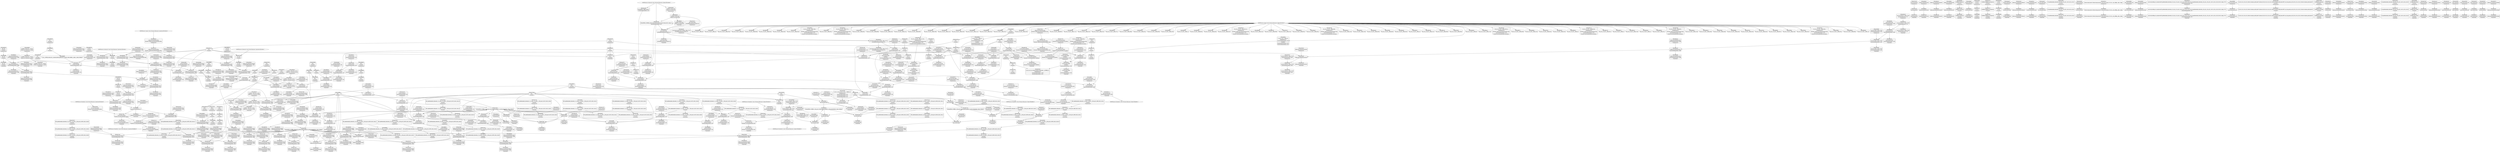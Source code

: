 digraph {
	CE0x4d69db0 [shape=record,shape=Mrecord,label="{CE0x4d69db0|selinux_ipc_permission:tmp3|security/selinux/hooks.c,5488|*SummSink*}"]
	CE0x4d5b140 [shape=record,shape=Mrecord,label="{CE0x4d5b140|i64*_getelementptr_inbounds_(_12_x_i64_,_12_x_i64_*___llvm_gcov_ctr293,_i64_0,_i64_10)|*Constant*|*SummSink*}"]
	CE0x4d7a1b0 [shape=record,shape=Mrecord,label="{CE0x4d7a1b0|ipc_has_perm:bb}"]
	CE0x4d65340 [shape=record,shape=Mrecord,label="{CE0x4d65340|selinux_ipc_permission:conv7|security/selinux/hooks.c,5491|*SummSink*}"]
	CE0x4da3590 [shape=record,shape=Mrecord,label="{CE0x4da3590|0:_i32,_4:_i32,_8:_i32,_12:_i32,_:_CMRE_4,8_|*MultipleSource*|security/selinux/hooks.c,218|security/selinux/hooks.c,218|security/selinux/hooks.c,220}"]
	CE0x4dcbd70 [shape=record,shape=Mrecord,label="{CE0x4dcbd70|current_sid:tmp20|security/selinux/hooks.c,218}"]
	CE0x4d80970 [shape=record,shape=Mrecord,label="{CE0x4d80970|80:_i32,_112:_i8*,_:_CRE_67,68_}"]
	CE0x4db7220 [shape=record,shape=Mrecord,label="{CE0x4db7220|current_sid:land.lhs.true|*SummSink*}"]
	CE0x4db2180 [shape=record,shape=Mrecord,label="{CE0x4db2180|avc_has_perm:auditdata|Function::avc_has_perm&Arg::auditdata::|*SummSource*}"]
	CE0x4dbfa30 [shape=record,shape=Mrecord,label="{CE0x4dbfa30|current_sid:land.lhs.true|*SummSource*}"]
	CE0x4d6e410 [shape=record,shape=Mrecord,label="{CE0x4d6e410|selinux_ipc_permission:if.end10|*SummSource*}"]
	CE0x4da1f00 [shape=record,shape=Mrecord,label="{CE0x4da1f00|current_sid:security|security/selinux/hooks.c,218}"]
	CE0x4d797a0 [shape=record,shape=Mrecord,label="{CE0x4d797a0|ipc_has_perm:bb|*SummSink*}"]
	CE0x4dba7c0 [shape=record,shape=Mrecord,label="{CE0x4dba7c0|GLOBAL:current_sid.__warned|Global_var:current_sid.__warned}"]
	CE0x4d4f9a0 [shape=record,shape=Mrecord,label="{CE0x4d4f9a0|selinux_ipc_permission:bb|*SummSource*}"]
	CE0x4d9da10 [shape=record,shape=Mrecord,label="{CE0x4d9da10|80:_i32,_112:_i8*,_:_CRE_12,13_}"]
	CE0x5648120 [shape=record,shape=Mrecord,label="{CE0x5648120|selinux_ipc_permission:tmp|*SummSource*}"]
	CE0x4d7b6b0 [shape=record,shape=Mrecord,label="{CE0x4d7b6b0|selinux_ipc_permission:tmp22|security/selinux/hooks.c,5497|*SummSource*}"]
	CE0x4d514b0 [shape=record,shape=Mrecord,label="{CE0x4d514b0|i64*_getelementptr_inbounds_(_2_x_i64_,_2_x_i64_*___llvm_gcov_ctr294,_i64_0,_i64_0)|*Constant*}"]
	CE0x4d65950 [shape=record,shape=Mrecord,label="{CE0x4d65950|GLOBAL:current_sid|*Constant*|*SummSource*}"]
	CE0x4d81f60 [shape=record,shape=Mrecord,label="{CE0x4d81f60|ipc_has_perm:tmp4|*LoadInst*|security/selinux/hooks.c,5131|*SummSink*}"]
	CE0x4de1e30 [shape=record,shape=Mrecord,label="{CE0x4de1e30|i64_1|*Constant*}"]
	"CONST[source:0(mediator),value:2(dynamic)][purpose:{object}][SnkIdx:1]"
	CE0x4d71fc0 [shape=record,shape=Mrecord,label="{CE0x4d71fc0|i64*_getelementptr_inbounds_(_12_x_i64_,_12_x_i64_*___llvm_gcov_ctr293,_i64_0,_i64_9)|*Constant*}"]
	CE0x4d72ac0 [shape=record,shape=Mrecord,label="{CE0x4d72ac0|i64*_getelementptr_inbounds_(_2_x_i64_,_2_x_i64_*___llvm_gcov_ctr294,_i64_0,_i64_1)|*Constant*|*SummSource*}"]
	CE0x4d7bbe0 [shape=record,shape=Mrecord,label="{CE0x4d7bbe0|selinux_ipc_permission:tmp23|security/selinux/hooks.c,5497|*SummSource*}"]
	CE0x4d5a390 [shape=record,shape=Mrecord,label="{CE0x4d5a390|selinux_ipc_permission:conv|security/selinux/hooks.c,5488|*SummSink*}"]
	CE0x4d58a80 [shape=record,shape=Mrecord,label="{CE0x4d58a80|selinux_ipc_permission:av.1|*SummSource*}"]
	CE0x4d6df00 [shape=record,shape=Mrecord,label="{CE0x4d6df00|i64_4|*Constant*|*SummSource*}"]
	CE0x4d7fe30 [shape=record,shape=Mrecord,label="{CE0x4d7fe30|80:_i32,_112:_i8*,_:_CRE_55,56_}"]
	CE0x4daee30 [shape=record,shape=Mrecord,label="{CE0x4daee30|ipc_has_perm:ipc_id|security/selinux/hooks.c,5134|*SummSink*}"]
	CE0x4d9d090 [shape=record,shape=Mrecord,label="{CE0x4d9d090|ipc_has_perm:tmp5|security/selinux/hooks.c,5131}"]
	CE0x4d5a400 [shape=record,shape=Mrecord,label="{CE0x4d5a400|selinux_ipc_permission:conv|security/selinux/hooks.c,5488|*SummSource*}"]
	CE0x4db1a40 [shape=record,shape=Mrecord,label="{CE0x4db1a40|_ret_i32_%retval.0,_!dbg_!27728|security/selinux/avc.c,775}"]
	CE0x4d55840 [shape=record,shape=Mrecord,label="{CE0x4d55840|selinux_ipc_permission:tmp4|security/selinux/hooks.c,5488|*SummSink*}"]
	CE0x4dc1fc0 [shape=record,shape=Mrecord,label="{CE0x4dc1fc0|get_current:tmp2|*SummSource*}"]
	CE0x4da2ac0 [shape=record,shape=Mrecord,label="{CE0x4da2ac0|current_sid:tmp23|security/selinux/hooks.c,218|*SummSink*}"]
	CE0x4d5bc30 [shape=record,shape=Mrecord,label="{CE0x4d5bc30|selinux_ipc_permission:call|security/selinux/hooks.c,5496}"]
	CE0x4db98f0 [shape=record,shape=Mrecord,label="{CE0x4db98f0|i64_3|*Constant*|*SummSink*}"]
	CE0x4d466e0 [shape=record,shape=Mrecord,label="{CE0x4d466e0|current_sid:do.end|*SummSource*}"]
	CE0x4db5420 [shape=record,shape=Mrecord,label="{CE0x4db5420|current_sid:tmp7|security/selinux/hooks.c,218|*SummSource*}"]
	CE0x4d9c3f0 [shape=record,shape=Mrecord,label="{CE0x4d9c3f0|i32_10|*Constant*}"]
	CE0x4d9d920 [shape=record,shape=Mrecord,label="{CE0x4d9d920|80:_i32,_112:_i8*,_:_CRE_11,12_}"]
	CE0x4d9e460 [shape=record,shape=Mrecord,label="{CE0x4d9e460|80:_i32,_112:_i8*,_:_CRE_23,24_}"]
	CE0x4d59ac0 [shape=record,shape=Mrecord,label="{CE0x4d59ac0|selinux_ipc_permission:tmp9|security/selinux/hooks.c,5490|*SummSink*}"]
	CE0x4dccff0 [shape=record,shape=Mrecord,label="{CE0x4dccff0|i32_218|*Constant*|*SummSink*}"]
	CE0x4d77ad0 [shape=record,shape=Mrecord,label="{CE0x4d77ad0|ipc_has_perm:perms|Function::ipc_has_perm&Arg::perms::}"]
	CE0x4dcc7c0 [shape=record,shape=Mrecord,label="{CE0x4dcc7c0|GLOBAL:lockdep_rcu_suspicious|*Constant*|*SummSource*}"]
	CE0x4d9dbf0 [shape=record,shape=Mrecord,label="{CE0x4d9dbf0|80:_i32,_112:_i8*,_:_CRE_14,15_}"]
	CE0x4d5b8c0 [shape=record,shape=Mrecord,label="{CE0x4d5b8c0|selinux_ipc_permission:tmp21|security/selinux/hooks.c,5496|*SummSink*}"]
	CE0x4d7bac0 [shape=record,shape=Mrecord,label="{CE0x4d7bac0|selinux_ipc_permission:tmp23|security/selinux/hooks.c,5497}"]
	CE0x4d4cc90 [shape=record,shape=Mrecord,label="{CE0x4d4cc90|ipc_has_perm:tmp2}"]
	CE0x4d5cc60 [shape=record,shape=Mrecord,label="{CE0x4d5cc60|i64_0|*Constant*}"]
	CE0x4d9e0a0 [shape=record,shape=Mrecord,label="{CE0x4d9e0a0|80:_i32,_112:_i8*,_:_CRE_19,20_}"]
	CE0x4d77920 [shape=record,shape=Mrecord,label="{CE0x4d77920|selinux_ipc_permission:ipcp|Function::selinux_ipc_permission&Arg::ipcp::|*SummSource*}"]
	CE0x4db4610 [shape=record,shape=Mrecord,label="{CE0x4db4610|i1_true|*Constant*|*SummSource*}"]
	CE0x4d69790 [shape=record,shape=Mrecord,label="{CE0x4d69790|i32_292|*Constant*|*SummSource*}"]
	CE0x4db4c90 [shape=record,shape=Mrecord,label="{CE0x4db4c90|current_sid:do.body}"]
	CE0x4d6ff70 [shape=record,shape=Mrecord,label="{CE0x4d6ff70|i64*_getelementptr_inbounds_(_12_x_i64_,_12_x_i64_*___llvm_gcov_ctr293,_i64_0,_i64_9)|*Constant*|*SummSink*}"]
	CE0x4d80880 [shape=record,shape=Mrecord,label="{CE0x4d80880|80:_i32,_112:_i8*,_:_CRE_66,67_}"]
	CE0x4d49000 [shape=record,shape=Mrecord,label="{CE0x4d49000|selinux_ipc_permission:if.then12}"]
	CE0x4d651b0 [shape=record,shape=Mrecord,label="{CE0x4d651b0|i32_3|*Constant*|*SummSink*}"]
	CE0x4db02b0 [shape=record,shape=Mrecord,label="{CE0x4db02b0|ipc_has_perm:sclass|security/selinux/hooks.c,5136|*SummSource*}"]
	CE0x4d73850 [shape=record,shape=Mrecord,label="{CE0x4d73850|selinux_ipc_permission:conv3|security/selinux/hooks.c,5490|*SummSource*}"]
	CE0x4d7ce60 [shape=record,shape=Mrecord,label="{CE0x4d7ce60|i64*_getelementptr_inbounds_(_2_x_i64_,_2_x_i64_*___llvm_gcov_ctr98,_i64_0,_i64_1)|*Constant*|*SummSink*}"]
	CE0x4d4c5d0 [shape=record,shape=Mrecord,label="{CE0x4d4c5d0|i64*_getelementptr_inbounds_(_2_x_i64_,_2_x_i64_*___llvm_gcov_ctr98,_i64_0,_i64_0)|*Constant*|*SummSink*}"]
	CE0x4dc1e50 [shape=record,shape=Mrecord,label="{CE0x4dc1e50|current_sid:tmp12|security/selinux/hooks.c,218|*SummSource*}"]
	CE0x4d468a0 [shape=record,shape=Mrecord,label="{CE0x4d468a0|current_sid:land.lhs.true2}"]
	CE0x4db2fb0 [shape=record,shape=Mrecord,label="{CE0x4db2fb0|current_sid:call|security/selinux/hooks.c,218|*SummSink*}"]
	CE0x4dae860 [shape=record,shape=Mrecord,label="{CE0x4dae860|ipc_has_perm:u|security/selinux/hooks.c,5134|*SummSource*}"]
	CE0x4d46fb0 [shape=record,shape=Mrecord,label="{CE0x4d46fb0|selinux_ipc_permission:tmp3|security/selinux/hooks.c,5488|*SummSource*}"]
	CE0x4d7da20 [shape=record,shape=Mrecord,label="{CE0x4d7da20|avc_has_perm:ssid|Function::avc_has_perm&Arg::ssid::}"]
	CE0x4d52c10 [shape=record,shape=Mrecord,label="{CE0x4d52c10|i32_0|*Constant*}"]
	CE0x4dae4d0 [shape=record,shape=Mrecord,label="{CE0x4dae4d0|avc_has_perm:entry|*SummSource*}"]
	CE0x4d5d010 [shape=record,shape=Mrecord,label="{CE0x4d5d010|i64_0|*Constant*|*SummSink*}"]
	CE0x4d54c00 [shape=record,shape=Mrecord,label="{CE0x4d54c00|selinux_ipc_permission:if.then12|*SummSource*}"]
	CE0x4dc3730 [shape=record,shape=Mrecord,label="{CE0x4dc3730|i64*_getelementptr_inbounds_(_11_x_i64_,_11_x_i64_*___llvm_gcov_ctr125,_i64_0,_i64_0)|*Constant*}"]
	CE0x4d68590 [shape=record,shape=Mrecord,label="{CE0x4d68590|selinux_ipc_permission:tmp6|security/selinux/hooks.c,5489|*SummSource*}"]
	CE0x4d80d30 [shape=record,shape=Mrecord,label="{CE0x4d80d30|80:_i32,_112:_i8*,_:_CRE_71,72_}"]
	CE0x4dcc850 [shape=record,shape=Mrecord,label="{CE0x4dcc850|GLOBAL:lockdep_rcu_suspicious|*Constant*|*SummSink*}"]
	CE0x4dcc9c0 [shape=record,shape=Mrecord,label="{CE0x4dcc9c0|i8*_getelementptr_inbounds_(_25_x_i8_,_25_x_i8_*_.str3,_i32_0,_i32_0)|*Constant*|*SummSink*}"]
	CE0x4d5dbf0 [shape=record,shape=Mrecord,label="{CE0x4d5dbf0|i64_5|*Constant*|*SummSink*}"]
	CE0x4d6ed00 [shape=record,shape=Mrecord,label="{CE0x4d6ed00|selinux_ipc_permission:conv|security/selinux/hooks.c,5488}"]
	CE0x4dbb6f0 [shape=record,shape=Mrecord,label="{CE0x4dbb6f0|0:_i8,_:_GCMR_current_sid.__warned_internal_global_i8_0,_section_.data.unlikely_,_align_1:_elem_0:default:}"]
	CE0x4dcb060 [shape=record,shape=Mrecord,label="{CE0x4dcb060|current_sid:tmp18|security/selinux/hooks.c,218}"]
	CE0x4d52440 [shape=record,shape=Mrecord,label="{CE0x4d52440|selinux_ipc_permission:tmp13|security/selinux/hooks.c,5491}"]
	CE0x4d46260 [shape=record,shape=Mrecord,label="{CE0x4d46260|ipc_has_perm:tmp|*SummSource*}"]
	CE0x4dbb340 [shape=record,shape=Mrecord,label="{CE0x4dbb340|get_current:tmp4|./arch/x86/include/asm/current.h,14}"]
	CE0x4d7f110 [shape=record,shape=Mrecord,label="{CE0x4d7f110|80:_i32,_112:_i8*,_:_CRE_41,42_}"]
	CE0x4dace40 [shape=record,shape=Mrecord,label="{CE0x4dace40|ipc_has_perm:tmp6|*LoadInst*|security/selinux/hooks.c,5134|*SummSource*}"]
	CE0x4db1ed0 [shape=record,shape=Mrecord,label="{CE0x4db1ed0|avc_has_perm:requested|Function::avc_has_perm&Arg::requested::|*SummSink*}"]
	CE0x4da1f70 [shape=record,shape=Mrecord,label="{CE0x4da1f70|current_sid:security|security/selinux/hooks.c,218|*SummSource*}"]
	CE0x4d9e370 [shape=record,shape=Mrecord,label="{CE0x4d9e370|80:_i32,_112:_i8*,_:_CRE_22,23_}"]
	CE0x4dc3620 [shape=record,shape=Mrecord,label="{CE0x4dc3620|current_sid:if.end|*SummSink*}"]
	CE0x4dbbd60 [shape=record,shape=Mrecord,label="{CE0x4dbbd60|i1_true|*Constant*|*SummSink*}"]
	CE0x4daf440 [shape=record,shape=Mrecord,label="{CE0x4daf440|ipc_has_perm:sid1|security/selinux/hooks.c,5136|*SummSink*}"]
	CE0x4d593e0 [shape=record,shape=Mrecord,label="{CE0x4d593e0|selinux_ipc_permission:tobool5|security/selinux/hooks.c,5490|*SummSource*}"]
	CE0x4d5c5d0 [shape=record,shape=Mrecord,label="{CE0x4d5c5d0|i64*_getelementptr_inbounds_(_12_x_i64_,_12_x_i64_*___llvm_gcov_ctr293,_i64_0,_i64_6)|*Constant*}"]
	CE0x4dbc3a0 [shape=record,shape=Mrecord,label="{CE0x4dbc3a0|current_sid:tmp15|security/selinux/hooks.c,218|*SummSink*}"]
	CE0x4dcc570 [shape=record,shape=Mrecord,label="{CE0x4dcc570|GLOBAL:lockdep_rcu_suspicious|*Constant*}"]
	CE0x4d5f250 [shape=record,shape=Mrecord,label="{CE0x4d5f250|%struct.task_struct*_(%struct.task_struct**)*_asm_movq_%gs:$_1:P_,$0_,_r,im,_dirflag_,_fpsr_,_flags_|*SummSink*}"]
	CE0x4d57d20 [shape=record,shape=Mrecord,label="{CE0x4d57d20|i64_5|*Constant*|*SummSource*}"]
	CE0x4dc3fa0 [shape=record,shape=Mrecord,label="{CE0x4dc3fa0|current_sid:tmp9|security/selinux/hooks.c,218}"]
	CE0x4dc1390 [shape=record,shape=Mrecord,label="{CE0x4dc1390|current_sid:tmp}"]
	CE0x4d80c40 [shape=record,shape=Mrecord,label="{CE0x4d80c40|80:_i32,_112:_i8*,_:_CRE_70,71_}"]
	CE0x4d7e370 [shape=record,shape=Mrecord,label="{CE0x4d7e370|selinux_ipc_permission:tmp19|security/selinux/hooks.c,5494}"]
	CE0x4d516c0 [shape=record,shape=Mrecord,label="{CE0x4d516c0|ipc_has_perm:tmp}"]
	CE0x4db8c30 [shape=record,shape=Mrecord,label="{CE0x4db8c30|current_sid:tmp9|security/selinux/hooks.c,218|*SummSource*}"]
	CE0x56480b0 [shape=record,shape=Mrecord,label="{CE0x56480b0|selinux_ipc_permission:tmp}"]
	CE0x4dbf7a0 [shape=record,shape=Mrecord,label="{CE0x4dbf7a0|current_sid:land.lhs.true2|*SummSource*}"]
	CE0x4dcbbe0 [shape=record,shape=Mrecord,label="{CE0x4dcbbe0|i64*_getelementptr_inbounds_(_11_x_i64_,_11_x_i64_*___llvm_gcov_ctr125,_i64_0,_i64_10)|*Constant*|*SummSource*}"]
	CE0x4d801f0 [shape=record,shape=Mrecord,label="{CE0x4d801f0|80:_i32,_112:_i8*,_:_CRE_59,60_}"]
	CE0x4d4faf0 [shape=record,shape=Mrecord,label="{CE0x4d4faf0|i64*_getelementptr_inbounds_(_11_x_i64_,_11_x_i64_*___llvm_gcov_ctr125,_i64_0,_i64_1)|*Constant*|*SummSource*}"]
	CE0x4db6ae0 [shape=record,shape=Mrecord,label="{CE0x4db6ae0|current_sid:tmp5|security/selinux/hooks.c,218|*SummSource*}"]
	CE0x4d9e190 [shape=record,shape=Mrecord,label="{CE0x4d9e190|80:_i32,_112:_i8*,_:_CRE_20,21_}"]
	CE0x4d784b0 [shape=record,shape=Mrecord,label="{CE0x4d784b0|_ret_i32_%call2,_!dbg_!27728|security/selinux/hooks.c,5136}"]
	CE0x4d5cd00 [shape=record,shape=Mrecord,label="{CE0x4d5cd00|selinux_ipc_permission:tmp2|security/selinux/hooks.c,5488|*SummSink*}"]
	CE0x4da41c0 [shape=record,shape=Mrecord,label="{CE0x4da41c0|current_sid:tmp24|security/selinux/hooks.c,220|*SummSource*}"]
	CE0x4db4a80 [shape=record,shape=Mrecord,label="{CE0x4db4a80|_call_void_mcount()_#3|*SummSink*}"]
	CE0x4daf2d0 [shape=record,shape=Mrecord,label="{CE0x4daf2d0|ipc_has_perm:sid1|security/selinux/hooks.c,5136|*SummSource*}"]
	CE0x4db6260 [shape=record,shape=Mrecord,label="{CE0x4db6260|current_sid:tmp3}"]
	CE0x4d467e0 [shape=record,shape=Mrecord,label="{CE0x4d467e0|current_sid:do.end|*SummSink*}"]
	CE0x4d81aa0 [shape=record,shape=Mrecord,label="{CE0x4d81aa0|80:_i32,_112:_i8*,_:_CRE_112,120_|*MultipleSource*|Function::selinux_ipc_permission&Arg::ipcp::|security/selinux/hooks.c,5131|Function::ipc_has_perm&Arg::ipc_perms::}"]
	CE0x4d50030 [shape=record,shape=Mrecord,label="{CE0x4d50030|i64_1|*Constant*}"]
	CE0x4db4440 [shape=record,shape=Mrecord,label="{CE0x4db4440|i1_true|*Constant*}"]
	CE0x4dbcc30 [shape=record,shape=Mrecord,label="{CE0x4dbcc30|current_sid:tmp8|security/selinux/hooks.c,218|*SummSink*}"]
	"CONST[source:2(external),value:0(static)][purpose:{operation}][SrcIdx:2]"
	CE0x4d5c150 [shape=record,shape=Mrecord,label="{CE0x4d5c150|selinux_ipc_permission:tobool|security/selinux/hooks.c,5488}"]
	CE0x63e2d20 [shape=record,shape=Mrecord,label="{CE0x63e2d20|selinux_ipc_permission:and|security/selinux/hooks.c,5488|*SummSource*}"]
	CE0x4d729a0 [shape=record,shape=Mrecord,label="{CE0x4d729a0|ipc_has_perm:ad|security/selinux/hooks.c, 5128|*SummSink*}"]
	CE0x4da2720 [shape=record,shape=Mrecord,label="{CE0x4da2720|current_sid:tmp22|security/selinux/hooks.c,218|*SummSink*}"]
	CE0x4d71c90 [shape=record,shape=Mrecord,label="{CE0x4d71c90|selinux_ipc_permission:tmp17|security/selinux/hooks.c,5493|*SummSource*}"]
	CE0x4d804c0 [shape=record,shape=Mrecord,label="{CE0x4d804c0|80:_i32,_112:_i8*,_:_CRE_62,63_}"]
	CE0x4de1ea0 [shape=record,shape=Mrecord,label="{CE0x4de1ea0|get_current:tmp1}"]
	CE0x4d9e640 [shape=record,shape=Mrecord,label="{CE0x4d9e640|80:_i32,_112:_i8*,_:_CRE_25,26_}"]
	CE0x4d45900 [shape=record,shape=Mrecord,label="{CE0x4d45900|i32_1|*Constant*}"]
	CE0x4d66450 [shape=record,shape=Mrecord,label="{CE0x4d66450|i64_0|*Constant*}"]
	CE0x4d9cda0 [shape=record,shape=Mrecord,label="{CE0x4d9cda0|80:_i32,_112:_i8*,_:_CRE_1,2_}"]
	"CONST[source:0(mediator),value:2(dynamic)][purpose:{object}][SnkIdx:2]"
	CE0x4d6df70 [shape=record,shape=Mrecord,label="{CE0x4d6df70|i64_4|*Constant*|*SummSink*}"]
	CE0x4db4310 [shape=record,shape=Mrecord,label="{CE0x4db4310|current_sid:tmp14|security/selinux/hooks.c,218|*SummSink*}"]
	CE0x4d500a0 [shape=record,shape=Mrecord,label="{CE0x4d500a0|ipc_has_perm:tmp1}"]
	CE0x4d56560 [shape=record,shape=Mrecord,label="{CE0x4d56560|selinux_ipc_permission:if.end}"]
	CE0x4d74530 [shape=record,shape=Mrecord,label="{CE0x4d74530|i64_8|*Constant*}"]
	CE0x4d69530 [shape=record,shape=Mrecord,label="{CE0x4d69530|selinux_ipc_permission:bb}"]
	CE0x4da1590 [shape=record,shape=Mrecord,label="{CE0x4da1590|current_sid:cred|security/selinux/hooks.c,218|*SummSource*}"]
	CE0x4d802e0 [shape=record,shape=Mrecord,label="{CE0x4d802e0|80:_i32,_112:_i8*,_:_CRE_60,61_}"]
	CE0x4da47b0 [shape=record,shape=Mrecord,label="{CE0x4da47b0|i64*_getelementptr_inbounds_(_2_x_i64_,_2_x_i64_*___llvm_gcov_ctr98,_i64_0,_i64_0)|*Constant*|*SummSource*}"]
	CE0x4d7a330 [shape=record,shape=Mrecord,label="{CE0x4d7a330|ipc_has_perm:bb|*SummSource*}"]
	CE0x4d9bf30 [shape=record,shape=Mrecord,label="{CE0x4d9bf30|i8*_getelementptr_inbounds_(_25_x_i8_,_25_x_i8_*_.str3,_i32_0,_i32_0)|*Constant*}"]
	CE0x4d5fd80 [shape=record,shape=Mrecord,label="{CE0x4d5fd80|selinux_ipc_permission:tmp|*SummSink*}"]
	CE0x4d9c320 [shape=record,shape=Mrecord,label="{CE0x4d9c320|_call_void_lockdep_rcu_suspicious(i8*_getelementptr_inbounds_(_25_x_i8_,_25_x_i8_*_.str3,_i32_0,_i32_0),_i32_218,_i8*_getelementptr_inbounds_(_45_x_i8_,_45_x_i8_*_.str12,_i32_0,_i32_0))_#10,_!dbg_!27727|security/selinux/hooks.c,218|*SummSink*}"]
	CE0x4d7f3e0 [shape=record,shape=Mrecord,label="{CE0x4d7f3e0|80:_i32,_112:_i8*,_:_CRE_44,45_}"]
	CE0x4dbf920 [shape=record,shape=Mrecord,label="{CE0x4dbf920|current_sid:land.lhs.true}"]
	CE0x4d45660 [shape=record,shape=Mrecord,label="{CE0x4d45660|i64*_getelementptr_inbounds_(_11_x_i64_,_11_x_i64_*___llvm_gcov_ctr125,_i64_0,_i64_6)|*Constant*|*SummSink*}"]
	CE0x4d9e550 [shape=record,shape=Mrecord,label="{CE0x4d9e550|80:_i32,_112:_i8*,_:_CRE_24,25_}"]
	CE0x4dafa90 [shape=record,shape=Mrecord,label="{CE0x4dafa90|ipc_has_perm:tmp7|security/selinux/hooks.c,5136}"]
	CE0x4d6b9a0 [shape=record,shape=Mrecord,label="{CE0x4d6b9a0|selinux_ipc_permission:av.0}"]
	CE0x4dcb930 [shape=record,shape=Mrecord,label="{CE0x4dcb930|current_sid:tmp19|security/selinux/hooks.c,218|*SummSource*}"]
	CE0x4d56720 [shape=record,shape=Mrecord,label="{CE0x4d56720|_call_void_mcount()_#3}"]
	CE0x4d81970 [shape=record,shape=Mrecord,label="{CE0x4d81970|80:_i32,_112:_i8*,_:_CRE_104,112_|*MultipleSource*|Function::selinux_ipc_permission&Arg::ipcp::|security/selinux/hooks.c,5131|Function::ipc_has_perm&Arg::ipc_perms::}"]
	CE0x4db22d0 [shape=record,shape=Mrecord,label="{CE0x4db22d0|avc_has_perm:auditdata|Function::avc_has_perm&Arg::auditdata::|*SummSink*}"]
	CE0x4d9ebe0 [shape=record,shape=Mrecord,label="{CE0x4d9ebe0|80:_i32,_112:_i8*,_:_CRE_31,32_}"]
	CE0x4d4c7e0 [shape=record,shape=Mrecord,label="{CE0x4d4c7e0|i64*_getelementptr_inbounds_(_12_x_i64_,_12_x_i64_*___llvm_gcov_ctr293,_i64_0,_i64_3)|*Constant*|*SummSink*}"]
	CE0x4da2620 [shape=record,shape=Mrecord,label="{CE0x4da2620|current_sid:tmp23|security/selinux/hooks.c,218}"]
	CE0x4d70ba0 [shape=record,shape=Mrecord,label="{CE0x4d70ba0|selinux_ipc_permission:or8|security/selinux/hooks.c,5491|*SummSink*}"]
	CE0x4d82f90 [shape=record,shape=Mrecord,label="{CE0x4d82f90|i64_8|*Constant*|*SummSink*}"]
	CE0x4dc2d00 [shape=record,shape=Mrecord,label="{CE0x4dc2d00|current_sid:tobool1|security/selinux/hooks.c,218|*SummSource*}"]
	"CONST[source:2(external),value:2(dynamic)][purpose:{subject}][SrcIdx:6]"
	CE0x4d58230 [shape=record,shape=Mrecord,label="{CE0x4d58230|selinux_ipc_permission:flag|Function::selinux_ipc_permission&Arg::flag::|*SummSource*}"]
	CE0x4d59370 [shape=record,shape=Mrecord,label="{CE0x4d59370|selinux_ipc_permission:tobool5|security/selinux/hooks.c,5490}"]
	CE0x4dbd330 [shape=record,shape=Mrecord,label="{CE0x4dbd330|current_sid:tmp2|*SummSink*}"]
	CE0x4d795a0 [shape=record,shape=Mrecord,label="{CE0x4d795a0|_ret_i32_%retval.0,_!dbg_!27733|security/selinux/hooks.c,5497|*SummSink*}"]
	CE0x4d698d0 [shape=record,shape=Mrecord,label="{CE0x4d698d0|i32_292|*Constant*|*SummSink*}"]
	CE0x4d588d0 [shape=record,shape=Mrecord,label="{CE0x4d588d0|selinux_ipc_permission:conv9|security/selinux/hooks.c,5491|*SummSink*}"]
	CE0x4d82680 [shape=record,shape=Mrecord,label="{CE0x4d82680|ipc_has_perm:type|security/selinux/hooks.c,5133}"]
	CE0x4db11b0 [shape=record,shape=Mrecord,label="{CE0x4db11b0|i32_(i32,_i32,_i16,_i32,_%struct.common_audit_data*)*_bitcast_(i32_(i32,_i32,_i16,_i32,_%struct.common_audit_data.495*)*_avc_has_perm_to_i32_(i32,_i32,_i16,_i32,_%struct.common_audit_data*)*)|*Constant*|*SummSink*}"]
	CE0x4d80790 [shape=record,shape=Mrecord,label="{CE0x4d80790|80:_i32,_112:_i8*,_:_CRE_65,66_}"]
	CE0x4d664c0 [shape=record,shape=Mrecord,label="{CE0x4d664c0|current_sid:tmp4|security/selinux/hooks.c,218}"]
	CE0x4db0e50 [shape=record,shape=Mrecord,label="{CE0x4db0e50|i32_(i32,_i32,_i16,_i32,_%struct.common_audit_data*)*_bitcast_(i32_(i32,_i32,_i16,_i32,_%struct.common_audit_data.495*)*_avc_has_perm_to_i32_(i32,_i32,_i16,_i32,_%struct.common_audit_data*)*)|*Constant*}"]
	CE0x4d771a0 [shape=record,shape=Mrecord,label="{CE0x4d771a0|GLOBAL:ipc_has_perm|*Constant*|*SummSink*}"]
	CE0x4dbf0e0 [shape=record,shape=Mrecord,label="{CE0x4dbf0e0|i64*_getelementptr_inbounds_(_11_x_i64_,_11_x_i64_*___llvm_gcov_ctr125,_i64_0,_i64_6)|*Constant*}"]
	CE0x4db5c00 [shape=record,shape=Mrecord,label="{CE0x4db5c00|current_sid:tmp8|security/selinux/hooks.c,218}"]
	CE0x4d73530 [shape=record,shape=Mrecord,label="{CE0x4d73530|current_sid:tmp1|*SummSource*}"]
	CE0x4db27c0 [shape=record,shape=Mrecord,label="{CE0x4db27c0|current_sid:bb|*SummSink*}"]
	CE0x4d51520 [shape=record,shape=Mrecord,label="{CE0x4d51520|i64*_getelementptr_inbounds_(_2_x_i64_,_2_x_i64_*___llvm_gcov_ctr294,_i64_0,_i64_0)|*Constant*|*SummSource*}"]
	CE0x4db0b60 [shape=record,shape=Mrecord,label="{CE0x4db0b60|ipc_has_perm:call2|security/selinux/hooks.c,5136|*SummSource*}"]
	CE0x4dbc050 [shape=record,shape=Mrecord,label="{CE0x4dbc050|i64*_getelementptr_inbounds_(_11_x_i64_,_11_x_i64_*___llvm_gcov_ctr125,_i64_0,_i64_8)|*Constant*}"]
	CE0x4da2940 [shape=record,shape=Mrecord,label="{CE0x4da2940|current_sid:tmp23|security/selinux/hooks.c,218|*SummSource*}"]
	CE0x4d7fa70 [shape=record,shape=Mrecord,label="{CE0x4d7fa70|80:_i32,_112:_i8*,_:_CRE_51,52_}"]
	CE0x4d6f6b0 [shape=record,shape=Mrecord,label="{CE0x4d6f6b0|i32_146|*Constant*|*SummSink*}"]
	CE0x4dcb800 [shape=record,shape=Mrecord,label="{CE0x4dcb800|i64*_getelementptr_inbounds_(_11_x_i64_,_11_x_i64_*___llvm_gcov_ctr125,_i64_0,_i64_10)|*Constant*}"]
	CE0x623bb50 [shape=record,shape=Mrecord,label="{CE0x623bb50|selinux_ipc_permission:if.end13|*SummSink*}"]
	CE0x4d67e00 [shape=record,shape=Mrecord,label="{CE0x4d67e00|selinux_ipc_permission:conv3|security/selinux/hooks.c,5490}"]
	CE0x4da1c50 [shape=record,shape=Mrecord,label="{CE0x4da1c50|i32_22|*Constant*}"]
	CE0x4d6c200 [shape=record,shape=Mrecord,label="{CE0x4d6c200|selinux_ipc_permission:tmp7|security/selinux/hooks.c,5489|*SummSource*}"]
	CE0x4d59eb0 [shape=record,shape=Mrecord,label="{CE0x4d59eb0|selinux_ipc_permission:tmp10|security/selinux/hooks.c,5490|*SummSource*}"]
	CE0x4dae710 [shape=record,shape=Mrecord,label="{CE0x4dae710|ipc_has_perm:ipc_id|security/selinux/hooks.c,5134}"]
	CE0x4d70ec0 [shape=record,shape=Mrecord,label="{CE0x4d70ec0|selinux_ipc_permission:tmp2|security/selinux/hooks.c,5488}"]
	CE0x4da7a20 [shape=record,shape=Mrecord,label="{CE0x4da7a20|i32_22|*Constant*|*SummSink*}"]
	CE0x4d56990 [shape=record,shape=Mrecord,label="{CE0x4d56990|_call_void_mcount()_#3|*SummSource*}"]
	CE0x4d5c000 [shape=record,shape=Mrecord,label="{CE0x4d5c000|i32_0|*Constant*|*SummSink*}"]
	CE0x4d61700 [shape=record,shape=Mrecord,label="{CE0x4d61700|i64_256|*Constant*}"]
	CE0x4db2110 [shape=record,shape=Mrecord,label="{CE0x4db2110|avc_has_perm:auditdata|Function::avc_has_perm&Arg::auditdata::}"]
	CE0x4d80b50 [shape=record,shape=Mrecord,label="{CE0x4d80b50|80:_i32,_112:_i8*,_:_CRE_69,70_}"]
	CE0x4db0110 [shape=record,shape=Mrecord,label="{CE0x4db0110|ipc_has_perm:tmp7|security/selinux/hooks.c,5136|*SummSink*}"]
	CE0x4db52b0 [shape=record,shape=Mrecord,label="{CE0x4db52b0|current_sid:tmp7|security/selinux/hooks.c,218}"]
	CE0x4d46430 [shape=record,shape=Mrecord,label="{CE0x4d46430|i64*_getelementptr_inbounds_(_2_x_i64_,_2_x_i64_*___llvm_gcov_ctr294,_i64_0,_i64_0)|*Constant*|*SummSink*}"]
	CE0x4db1600 [shape=record,shape=Mrecord,label="{CE0x4db1600|avc_has_perm:tclass|Function::avc_has_perm&Arg::tclass::}"]
	CE0x4d69ef0 [shape=record,shape=Mrecord,label="{CE0x4d69ef0|selinux_ipc_permission:tmp4|security/selinux/hooks.c,5488}"]
	CE0x4dacbe0 [shape=record,shape=Mrecord,label="{CE0x4dacbe0|ipc_has_perm:key|security/selinux/hooks.c,5134|*SummSink*}"]
	CE0x4d83310 [shape=record,shape=Mrecord,label="{CE0x4d83310|i64_7|*Constant*|*SummSource*}"]
	CE0x4d77350 [shape=record,shape=Mrecord,label="{CE0x4d77350|ipc_has_perm:entry}"]
	CE0x4d65530 [shape=record,shape=Mrecord,label="{CE0x4d65530|ipc_has_perm:tmp3}"]
	CE0x4d68ca0 [shape=record,shape=Mrecord,label="{CE0x4d68ca0|selinux_ipc_permission:if.then|*SummSource*}"]
	CE0x4d6b780 [shape=record,shape=Mrecord,label="{CE0x4d6b780|selinux_ipc_permission:tmp5|security/selinux/hooks.c,5488|*SummSink*}"]
	CE0x4d53060 [shape=record,shape=Mrecord,label="{CE0x4d53060|selinux_ipc_permission:tmp1|*SummSink*}"]
	CE0x4d714f0 [shape=record,shape=Mrecord,label="{CE0x4d714f0|selinux_ipc_permission:tobool|security/selinux/hooks.c,5488|*SummSink*}"]
	CE0x4db9810 [shape=record,shape=Mrecord,label="{CE0x4db9810|i64_3|*Constant*|*SummSource*}"]
	CE0x4dc3ec0 [shape=record,shape=Mrecord,label="{CE0x4dc3ec0|i64_4|*Constant*}"]
	CE0x4d9eaf0 [shape=record,shape=Mrecord,label="{CE0x4d9eaf0|80:_i32,_112:_i8*,_:_CRE_30,31_}"]
	CE0x4d82290 [shape=record,shape=Mrecord,label="{CE0x4d82290|ipc_has_perm:tmp5|security/selinux/hooks.c,5131|*SummSource*}"]
	CE0x4d6e8f0 [shape=record,shape=Mrecord,label="{CE0x4d6e8f0|selinux_ipc_permission:entry}"]
	CE0x4d81380 [shape=record,shape=Mrecord,label="{CE0x4d81380|80:_i32,_112:_i8*,_:_CRE_84,88_|*MultipleSource*|Function::selinux_ipc_permission&Arg::ipcp::|security/selinux/hooks.c,5131|Function::ipc_has_perm&Arg::ipc_perms::}"]
	CE0x4d4d0c0 [shape=record,shape=Mrecord,label="{CE0x4d4d0c0|selinux_ipc_permission:and4|security/selinux/hooks.c,5490}"]
	CE0x4d48e60 [shape=record,shape=Mrecord,label="{CE0x4d48e60|selinux_ipc_permission:tmp15|security/selinux/hooks.c,5493|*SummSink*}"]
	CE0x4dca290 [shape=record,shape=Mrecord,label="{CE0x4dca290|i8*_getelementptr_inbounds_(_45_x_i8_,_45_x_i8_*_.str12,_i32_0,_i32_0)|*Constant*|*SummSource*}"]
	CE0x4da0c00 [shape=record,shape=Mrecord,label="{CE0x4da0c00|_ret_%struct.task_struct*_%tmp4,_!dbg_!27714|./arch/x86/include/asm/current.h,14|*SummSource*}"]
	CE0x4d46e00 [shape=record,shape=Mrecord,label="{CE0x4d46e00|GLOBAL:__llvm_gcov_ctr293|Global_var:__llvm_gcov_ctr293|*SummSink*}"]
	CE0x4d52670 [shape=record,shape=Mrecord,label="{CE0x4d52670|selinux_ipc_permission:tmp13|security/selinux/hooks.c,5491|*SummSink*}"]
	CE0x4d65de0 [shape=record,shape=Mrecord,label="{CE0x4d65de0|_ret_i32_%tmp24,_!dbg_!27742|security/selinux/hooks.c,220}"]
	CE0x4d5a6a0 [shape=record,shape=Mrecord,label="{CE0x4d5a6a0|get_current:tmp1|*SummSource*}"]
	CE0x4d46e70 [shape=record,shape=Mrecord,label="{CE0x4d46e70|GLOBAL:__llvm_gcov_ctr293|Global_var:__llvm_gcov_ctr293|*SummSource*}"]
	CE0x4d82ad0 [shape=record,shape=Mrecord,label="{CE0x4d82ad0|0:_i8,_8:_i32,_24:_%struct.selinux_audit_data*,_:_SCMRE_0,1_|*MultipleSource*|security/selinux/hooks.c, 5128|security/selinux/hooks.c,5133}"]
	CE0x4d78050 [shape=record,shape=Mrecord,label="{CE0x4d78050|ipc_has_perm:ipc_perms|Function::ipc_has_perm&Arg::ipc_perms::|*SummSink*}"]
	CE0x4d9dce0 [shape=record,shape=Mrecord,label="{CE0x4d9dce0|80:_i32,_112:_i8*,_:_CRE_15,16_}"]
	CE0x4d6adf0 [shape=record,shape=Mrecord,label="{CE0x4d6adf0|i64_128|*Constant*}"]
	CE0x4d81bd0 [shape=record,shape=Mrecord,label="{CE0x4d81bd0|ipc_has_perm:tmp4|*LoadInst*|security/selinux/hooks.c,5131}"]
	CE0x4dca930 [shape=record,shape=Mrecord,label="{CE0x4dca930|i64*_getelementptr_inbounds_(_11_x_i64_,_11_x_i64_*___llvm_gcov_ctr125,_i64_0,_i64_9)|*Constant*|*SummSink*}"]
	CE0x4da03f0 [shape=record,shape=Mrecord,label="{CE0x4da03f0|GLOBAL:get_current|*Constant*}"]
	CE0x4dc1ce0 [shape=record,shape=Mrecord,label="{CE0x4dc1ce0|current_sid:tmp12|security/selinux/hooks.c,218}"]
	CE0x4d5f0e0 [shape=record,shape=Mrecord,label="{CE0x4d5f0e0|%struct.task_struct*_(%struct.task_struct**)*_asm_movq_%gs:$_1:P_,$0_,_r,im,_dirflag_,_fpsr_,_flags_}"]
	CE0x4db7300 [shape=record,shape=Mrecord,label="{CE0x4db7300|current_sid:if.then}"]
	CE0x4da24b0 [shape=record,shape=Mrecord,label="{CE0x4da24b0|current_sid:tmp22|security/selinux/hooks.c,218|*SummSource*}"]
	CE0x4d70b10 [shape=record,shape=Mrecord,label="{CE0x4d70b10|selinux_ipc_permission:or8|security/selinux/hooks.c,5491|*SummSource*}"]
	CE0x4d70570 [shape=record,shape=Mrecord,label="{CE0x4d70570|selinux_ipc_permission:flag|Function::selinux_ipc_permission&Arg::flag::}"]
	CE0x4d5a280 [shape=record,shape=Mrecord,label="{CE0x4d5a280|get_current:tmp1|*SummSink*}"]
	CE0x4dbafd0 [shape=record,shape=Mrecord,label="{CE0x4dbafd0|current_sid:do.body|*SummSink*}"]
	CE0x4d9f180 [shape=record,shape=Mrecord,label="{CE0x4d9f180|80:_i32,_112:_i8*,_:_CRE_37,38_}"]
	CE0x4dbaed0 [shape=record,shape=Mrecord,label="{CE0x4dbaed0|current_sid:do.body|*SummSource*}"]
	CE0x4db6c60 [shape=record,shape=Mrecord,label="{CE0x4db6c60|current_sid:tmp6|security/selinux/hooks.c,218}"]
	CE0x4d6bb30 [shape=record,shape=Mrecord,label="{CE0x4d6bb30|selinux_ipc_permission:av.0|*SummSource*}"]
	CE0x4d6aca0 [shape=record,shape=Mrecord,label="{CE0x4d6aca0|selinux_ipc_permission:conv1|security/selinux/hooks.c,5489|*SummSink*}"]
	CE0x4db8d00 [shape=record,shape=Mrecord,label="{CE0x4db8d00|current_sid:tmp9|security/selinux/hooks.c,218|*SummSink*}"]
	CE0x4d9ea00 [shape=record,shape=Mrecord,label="{CE0x4d9ea00|80:_i32,_112:_i8*,_:_CRE_29,30_}"]
	CE0x4da1d30 [shape=record,shape=Mrecord,label="{CE0x4da1d30|COLLAPSED:_CMRE:_elem_0::|security/selinux/hooks.c,218}"]
	CE0x4d5aa10 [shape=record,shape=Mrecord,label="{CE0x4d5aa10|selinux_ipc_permission:return|*SummSource*}"]
	CE0x5648040 [shape=record,shape=Mrecord,label="{CE0x5648040|i64*_getelementptr_inbounds_(_12_x_i64_,_12_x_i64_*___llvm_gcov_ctr293,_i64_0,_i64_0)|*Constant*|*SummSink*}"]
	CE0x4d7f890 [shape=record,shape=Mrecord,label="{CE0x4d7f890|80:_i32,_112:_i8*,_:_CRE_49,50_}"]
	CE0x4dacfb0 [shape=record,shape=Mrecord,label="{CE0x4dacfb0|ipc_has_perm:u|security/selinux/hooks.c,5134}"]
	CE0x4d9eeb0 [shape=record,shape=Mrecord,label="{CE0x4d9eeb0|80:_i32,_112:_i8*,_:_CRE_34,35_}"]
	CE0x4d71860 [shape=record,shape=Mrecord,label="{CE0x4d71860|selinux_ipc_permission:tmp11|security/selinux/hooks.c,5490}"]
	CE0x4d59750 [shape=record,shape=Mrecord,label="{CE0x4d59750|selinux_ipc_permission:flag|Function::selinux_ipc_permission&Arg::flag::|*SummSink*}"]
	CE0x4d9cf20 [shape=record,shape=Mrecord,label="{CE0x4d9cf20|80:_i32,_112:_i8*,_:_CRE_2,3_}"]
	CE0x4d79cb0 [shape=record,shape=Mrecord,label="{CE0x4d79cb0|i32_1|*Constant*|*SummSink*}"]
	CE0x4d5f900 [shape=record,shape=Mrecord,label="{CE0x4d5f900|ipc_has_perm:tmp3|*SummSource*}"]
	CE0x4d9e280 [shape=record,shape=Mrecord,label="{CE0x4d9e280|80:_i32,_112:_i8*,_:_CRE_21,22_}"]
	CE0x4d489d0 [shape=record,shape=Mrecord,label="{CE0x4d489d0|selinux_ipc_permission:tmp14|security/selinux/hooks.c,5493|*SummSink*}"]
	CE0x4d80100 [shape=record,shape=Mrecord,label="{CE0x4d80100|80:_i32,_112:_i8*,_:_CRE_58,59_}"]
	CE0x4d7b010 [shape=record,shape=Mrecord,label="{CE0x4d7b010|selinux_ipc_permission:retval.0|*SummSource*}"]
	CE0x4d6e1e0 [shape=record,shape=Mrecord,label="{CE0x4d6e1e0|_call_void_mcount()_#3}"]
	CE0x4d7ef30 [shape=record,shape=Mrecord,label="{CE0x4d7ef30|80:_i32,_112:_i8*,_:_CRE_39,40_}"]
	CE0x4dac780 [shape=record,shape=Mrecord,label="{CE0x4dac780|i32_3|*Constant*}"]
	CE0x4d775e0 [shape=record,shape=Mrecord,label="{CE0x4d775e0|ipc_has_perm:entry|*SummSink*}"]
	CE0x4d69490 [shape=record,shape=Mrecord,label="{CE0x4d69490|selinux_ipc_permission:cmp|security/selinux/hooks.c,5493}"]
	CE0x4d45fd0 [shape=record,shape=Mrecord,label="{CE0x4d45fd0|_call_void_mcount()_#3}"]
	CE0x4db96e0 [shape=record,shape=Mrecord,label="{CE0x4db96e0|i64_3|*Constant*}"]
	CE0x4dbca90 [shape=record,shape=Mrecord,label="{CE0x4dbca90|current_sid:tobool1|security/selinux/hooks.c,218}"]
	CE0x4d782d0 [shape=record,shape=Mrecord,label="{CE0x4d782d0|ipc_has_perm:perms|Function::ipc_has_perm&Arg::perms::|*SummSink*}"]
	CE0x4d6b5d0 [shape=record,shape=Mrecord,label="{CE0x4d6b5d0|selinux_ipc_permission:tmp5|security/selinux/hooks.c,5488}"]
	CE0x4db34a0 [shape=record,shape=Mrecord,label="{CE0x4db34a0|get_current:tmp|*SummSink*}"]
	CE0x4da4030 [shape=record,shape=Mrecord,label="{CE0x4da4030|current_sid:tmp24|security/selinux/hooks.c,220}"]
	CE0x4d9d650 [shape=record,shape=Mrecord,label="{CE0x4d9d650|80:_i32,_112:_i8*,_:_CRE_8,9_}"]
	CE0x4da4680 [shape=record,shape=Mrecord,label="{CE0x4da4680|get_current:bb|*SummSink*}"]
	CE0x4d6cf20 [shape=record,shape=Mrecord,label="{CE0x4d6cf20|selinux_ipc_permission:tmp16|security/selinux/hooks.c,5493}"]
	CE0x4d5c420 [shape=record,shape=Mrecord,label="{CE0x4d5c420|selinux_ipc_permission:tmp11|security/selinux/hooks.c,5490|*SummSink*}"]
	CE0x4da1fe0 [shape=record,shape=Mrecord,label="{CE0x4da1fe0|current_sid:security|security/selinux/hooks.c,218|*SummSink*}"]
	CE0x4d5fa40 [shape=record,shape=Mrecord,label="{CE0x4d5fa40|_call_void_mcount()_#3}"]
	CE0x4d5ee80 [shape=record,shape=Mrecord,label="{CE0x4d5ee80|current_sid:tobool|security/selinux/hooks.c,218|*SummSource*}"]
	CE0x4d78260 [shape=record,shape=Mrecord,label="{CE0x4d78260|ipc_has_perm:perms|Function::ipc_has_perm&Arg::perms::|*SummSource*}"]
	CE0x69f65b0 [shape=record,shape=Mrecord,label="{CE0x69f65b0|selinux_ipc_permission:or|security/selinux/hooks.c,5489}"]
	CE0x4d72810 [shape=record,shape=Mrecord,label="{CE0x4d72810|get_current:tmp4|./arch/x86/include/asm/current.h,14|*SummSource*}"]
	CE0x4d54fc0 [shape=record,shape=Mrecord,label="{CE0x4d54fc0|selinux_ipc_permission:conv2|security/selinux/hooks.c,5489|*SummSource*}"]
	CE0x4d81d80 [shape=record,shape=Mrecord,label="{CE0x4d81d80|ipc_has_perm:tmp4|*LoadInst*|security/selinux/hooks.c,5131|*SummSource*}"]
	CE0x4d520f0 [shape=record,shape=Mrecord,label="{CE0x4d520f0|selinux_ipc_permission:entry|*SummSource*}"]
	CE0x4d7d7d0 [shape=record,shape=Mrecord,label="{CE0x4d7d7d0|avc_has_perm:entry|*SummSink*}"]
	CE0x4dc2580 [shape=record,shape=Mrecord,label="{CE0x4dc2580|i64*_getelementptr_inbounds_(_11_x_i64_,_11_x_i64_*___llvm_gcov_ctr125,_i64_0,_i64_0)|*Constant*|*SummSink*}"]
	CE0x4dbd2c0 [shape=record,shape=Mrecord,label="{CE0x4dbd2c0|current_sid:tmp2|*SummSource*}"]
	CE0x4d6c480 [shape=record,shape=Mrecord,label="{CE0x4d6c480|selinux_ipc_permission:conv1|security/selinux/hooks.c,5489}"]
	CE0x4d734c0 [shape=record,shape=Mrecord,label="{CE0x4d734c0|current_sid:tmp1}"]
	CE0x4d9dec0 [shape=record,shape=Mrecord,label="{CE0x4d9dec0|80:_i32,_112:_i8*,_:_CRE_17,18_}"]
	CE0x4dcadd0 [shape=record,shape=Mrecord,label="{CE0x4dcadd0|current_sid:tmp17|security/selinux/hooks.c,218|*SummSink*}"]
	CE0x4d9bab0 [shape=record,shape=Mrecord,label="{CE0x4d9bab0|i8_1|*Constant*}"]
	CE0x4d78660 [shape=record,shape=Mrecord,label="{CE0x4d78660|_ret_i32_%call2,_!dbg_!27728|security/selinux/hooks.c,5136|*SummSource*}"]
	CE0x4d81840 [shape=record,shape=Mrecord,label="{CE0x4d81840|80:_i32,_112:_i8*,_:_CRE_100,102_|*MultipleSource*|Function::selinux_ipc_permission&Arg::ipcp::|security/selinux/hooks.c,5131|Function::ipc_has_perm&Arg::ipc_perms::}"]
	CE0x4dcbc90 [shape=record,shape=Mrecord,label="{CE0x4dcbc90|i64*_getelementptr_inbounds_(_11_x_i64_,_11_x_i64_*___llvm_gcov_ctr125,_i64_0,_i64_10)|*Constant*|*SummSink*}"]
	CE0x4d9c640 [shape=record,shape=Mrecord,label="{CE0x4d9c640|i32_10|*Constant*|*SummSink*}"]
	CE0x4d6c4f0 [shape=record,shape=Mrecord,label="{CE0x4d6c4f0|selinux_ipc_permission:conv1|security/selinux/hooks.c,5489|*SummSource*}"]
	CE0x4d71ab0 [shape=record,shape=Mrecord,label="{CE0x4d71ab0|selinux_ipc_permission:tmp11|security/selinux/hooks.c,5490|*SummSource*}"]
	CE0x4d79f80 [shape=record,shape=Mrecord,label="{CE0x4d79f80|ipc_has_perm:ad|security/selinux/hooks.c, 5128}"]
	CE0x4d65440 [shape=record,shape=Mrecord,label="{CE0x4d65440|selinux_ipc_permission:conv7|security/selinux/hooks.c,5491|*SummSource*}"]
	CE0x4daefd0 [shape=record,shape=Mrecord,label="{CE0x4daefd0|ipc_has_perm:sid1|security/selinux/hooks.c,5136}"]
	CE0x4d7aeb0 [shape=record,shape=Mrecord,label="{CE0x4d7aeb0|selinux_ipc_permission:retval.0}"]
	CE0x4db1080 [shape=record,shape=Mrecord,label="{CE0x4db1080|i32_(i32,_i32,_i16,_i32,_%struct.common_audit_data*)*_bitcast_(i32_(i32,_i32,_i16,_i32,_%struct.common_audit_data.495*)*_avc_has_perm_to_i32_(i32,_i32,_i16,_i32,_%struct.common_audit_data*)*)|*Constant*|*SummSource*}"]
	CE0x4d5fd10 [shape=record,shape=Mrecord,label="{CE0x4d5fd10|i64_1|*Constant*|*SummSource*}"]
	CE0x4d716f0 [shape=record,shape=Mrecord,label="{CE0x4d716f0|selinux_ipc_permission:tmp10|security/selinux/hooks.c,5490|*SummSink*}"]
	CE0x4d70920 [shape=record,shape=Mrecord,label="{CE0x4d70920|selinux_ipc_permission:conv9|security/selinux/hooks.c,5491}"]
	CE0x4da1630 [shape=record,shape=Mrecord,label="{CE0x4da1630|current_sid:cred|security/selinux/hooks.c,218|*SummSink*}"]
	CE0x4d5a7b0 [shape=record,shape=Mrecord,label="{CE0x4d5a7b0|selinux_ipc_permission:return|*SummSink*}"]
	CE0x4d524b0 [shape=record,shape=Mrecord,label="{CE0x4d524b0|selinux_ipc_permission:tmp13|security/selinux/hooks.c,5491|*SummSource*}"]
	CE0x4d5ddb0 [shape=record,shape=Mrecord,label="{CE0x4d5ddb0|selinux_ipc_permission:tmp9|security/selinux/hooks.c,5490}"]
	CE0x4d4f170 [shape=record,shape=Mrecord,label="{CE0x4d4f170|selinux_ipc_permission:tmp8|security/selinux/hooks.c,5490|*SummSink*}"]
	CE0x4d5b440 [shape=record,shape=Mrecord,label="{CE0x4d5b440|selinux_ipc_permission:tmp21|security/selinux/hooks.c,5496|*SummSource*}"]
	CE0x4d9feb0 [shape=record,shape=Mrecord,label="{CE0x4d9feb0|current_sid:call4|security/selinux/hooks.c,218}"]
	CE0x4d5ab10 [shape=record,shape=Mrecord,label="{CE0x4d5ab10|i64*_getelementptr_inbounds_(_2_x_i64_,_2_x_i64_*___llvm_gcov_ctr98,_i64_0,_i64_1)|*Constant*}"]
	CE0x4dacb10 [shape=record,shape=Mrecord,label="{CE0x4dacb10|ipc_has_perm:key|security/selinux/hooks.c,5134|*SummSource*}"]
	CE0x4d65ad0 [shape=record,shape=Mrecord,label="{CE0x4d65ad0|GLOBAL:current_sid|*Constant*|*SummSink*}"]
	CE0x4db30c0 [shape=record,shape=Mrecord,label="{CE0x4db30c0|i32_0|*Constant*}"]
	CE0x4da0b70 [shape=record,shape=Mrecord,label="{CE0x4da0b70|get_current:entry|*SummSink*}"]
	CE0x4dbfb30 [shape=record,shape=Mrecord,label="{CE0x4dbfb30|get_current:tmp2|*SummSink*}"]
	CE0x4dbef80 [shape=record,shape=Mrecord,label="{CE0x4dbef80|current_sid:tmp12|security/selinux/hooks.c,218|*SummSink*}"]
	CE0x4db3ff0 [shape=record,shape=Mrecord,label="{CE0x4db3ff0|current_sid:tmp14|security/selinux/hooks.c,218}"]
	"CONST[source:2(external),value:0(static)][purpose:{operation}][SrcIdx:1]"
	CE0x4d9f270 [shape=record,shape=Mrecord,label="{CE0x4d9f270|80:_i32,_112:_i8*,_:_CRE_38,39_}"]
	CE0x4d9bc80 [shape=record,shape=Mrecord,label="{CE0x4d9bc80|i8_1|*Constant*|*SummSource*}"]
	CE0x4d9db00 [shape=record,shape=Mrecord,label="{CE0x4d9db00|80:_i32,_112:_i8*,_:_CRE_13,14_}"]
	CE0x4db4190 [shape=record,shape=Mrecord,label="{CE0x4db4190|current_sid:tmp14|security/selinux/hooks.c,218|*SummSource*}"]
	CE0x4d67280 [shape=record,shape=Mrecord,label="{CE0x4d67280|i64*_getelementptr_inbounds_(_12_x_i64_,_12_x_i64_*___llvm_gcov_ctr293,_i64_0,_i64_0)|*Constant*|*SummSource*}"]
	CE0x4d9c7e0 [shape=record,shape=Mrecord,label="{CE0x4d9c7e0|i32_0|*Constant*}"]
	CE0x4dcb4b0 [shape=record,shape=Mrecord,label="{CE0x4dcb4b0|current_sid:tmp19|security/selinux/hooks.c,218}"]
	CE0x4d7b550 [shape=record,shape=Mrecord,label="{CE0x4d7b550|i64*_getelementptr_inbounds_(_12_x_i64_,_12_x_i64_*___llvm_gcov_ctr293,_i64_0,_i64_11)|*Constant*}"]
	CE0x4d78ab0 [shape=record,shape=Mrecord,label="{CE0x4d78ab0|selinux_ipc_permission:tmp22|security/selinux/hooks.c,5497}"]
	CE0x69f6540 [shape=record,shape=Mrecord,label="{CE0x69f6540|selinux_ipc_permission:conv2|security/selinux/hooks.c,5489}"]
	CE0x4d7f020 [shape=record,shape=Mrecord,label="{CE0x4d7f020|80:_i32,_112:_i8*,_:_CRE_40,41_}"]
	CE0x63e2c80 [shape=record,shape=Mrecord,label="{CE0x63e2c80|selinux_ipc_permission:and|security/selinux/hooks.c,5488|*SummSink*}"]
	CE0x4db3a50 [shape=record,shape=Mrecord,label="{CE0x4db3a50|GLOBAL:__llvm_gcov_ctr125|Global_var:__llvm_gcov_ctr125|*SummSink*}"]
	CE0x4db7500 [shape=record,shape=Mrecord,label="{CE0x4db7500|current_sid:if.then|*SummSink*}"]
	CE0x4d52df0 [shape=record,shape=Mrecord,label="{CE0x4d52df0|i64_2|*Constant*|*SummSink*}"]
	CE0x4db2450 [shape=record,shape=Mrecord,label="{CE0x4db2450|_ret_i32_%retval.0,_!dbg_!27728|security/selinux/avc.c,775|*SummSource*}"]
	CE0x4dca220 [shape=record,shape=Mrecord,label="{CE0x4dca220|i8*_getelementptr_inbounds_(_45_x_i8_,_45_x_i8_*_.str12,_i32_0,_i32_0)|*Constant*}"]
	CE0x4db0980 [shape=record,shape=Mrecord,label="{CE0x4db0980|ipc_has_perm:call2|security/selinux/hooks.c,5136}"]
	CE0x4d4ca80 [shape=record,shape=Mrecord,label="{CE0x4d4ca80|GLOBAL:current_task|Global_var:current_task|*SummSource*}"]
	CE0x4d9ecd0 [shape=record,shape=Mrecord,label="{CE0x4d9ecd0|80:_i32,_112:_i8*,_:_CRE_32,33_}"]
	CE0x4d5ae00 [shape=record,shape=Mrecord,label="{CE0x4d5ae00|selinux_ipc_permission:return}"]
	CE0x4db18d0 [shape=record,shape=Mrecord,label="{CE0x4db18d0|avc_has_perm:tclass|Function::avc_has_perm&Arg::tclass::|*SummSink*}"]
	CE0x4d7c280 [shape=record,shape=Mrecord,label="{CE0x4d7c280|selinux_ipc_permission:tmp7|security/selinux/hooks.c,5489|*SummSink*}"]
	CE0x4d66530 [shape=record,shape=Mrecord,label="{CE0x4d66530|current_sid:tmp4|security/selinux/hooks.c,218|*SummSource*}"]
	CE0x4dfb9c0 [shape=record,shape=Mrecord,label="{CE0x4dfb9c0|GLOBAL:current_task|Global_var:current_task|*SummSink*}"]
	CE0x4d9d290 [shape=record,shape=Mrecord,label="{CE0x4d9d290|80:_i32,_112:_i8*,_:_CRE_4,5_}"]
	CE0x4d70410 [shape=record,shape=Mrecord,label="{CE0x4d70410|selinux_ipc_permission:tmp18|security/selinux/hooks.c,5494}"]
	CE0x4d5a5a0 [shape=record,shape=Mrecord,label="{CE0x4d5a5a0|selinux_ipc_permission:if.end13}"]
	CE0x4d83100 [shape=record,shape=Mrecord,label="{CE0x4d83100|selinux_ipc_permission:tmp15|security/selinux/hooks.c,5493}"]
	CE0x4d81710 [shape=record,shape=Mrecord,label="{CE0x4d81710|80:_i32,_112:_i8*,_:_CRE_96,100_|*MultipleSource*|Function::selinux_ipc_permission&Arg::ipcp::|security/selinux/hooks.c,5131|Function::ipc_has_perm&Arg::ipc_perms::}"]
	CE0x4da0eb0 [shape=record,shape=Mrecord,label="{CE0x4da0eb0|_ret_%struct.task_struct*_%tmp4,_!dbg_!27714|./arch/x86/include/asm/current.h,14|*SummSink*}"]
	CE0x4d9c8b0 [shape=record,shape=Mrecord,label="{CE0x4d9c8b0|ipc_has_perm:security|security/selinux/hooks.c,5131}"]
	CE0x4dbf2e0 [shape=record,shape=Mrecord,label="{CE0x4dbf2e0|i64*_getelementptr_inbounds_(_11_x_i64_,_11_x_i64_*___llvm_gcov_ctr125,_i64_0,_i64_6)|*Constant*|*SummSource*}"]
	CE0x4d9b980 [shape=record,shape=Mrecord,label="{CE0x4d9b980|current_sid:tmp16|security/selinux/hooks.c,218|*SummSink*}"]
	CE0x4d9e730 [shape=record,shape=Mrecord,label="{CE0x4d9e730|80:_i32,_112:_i8*,_:_CRE_26,27_}"]
	CE0x4dbc410 [shape=record,shape=Mrecord,label="{CE0x4dbc410|current_sid:tmp16|security/selinux/hooks.c,218}"]
	CE0x4d67920 [shape=record,shape=Mrecord,label="{CE0x4d67920|i64_256|*Constant*|*SummSource*}"]
	CE0x4dc0b70 [shape=record,shape=Mrecord,label="{CE0x4dc0b70|current_sid:tmp11|security/selinux/hooks.c,218}"]
	CE0x4d7e3e0 [shape=record,shape=Mrecord,label="{CE0x4d7e3e0|selinux_ipc_permission:tmp19|security/selinux/hooks.c,5494|*SummSource*}"]
	CE0x4db7a00 [shape=record,shape=Mrecord,label="{CE0x4db7a00|current_sid:tmp6|security/selinux/hooks.c,218|*SummSource*}"]
	CE0x4d9c240 [shape=record,shape=Mrecord,label="{CE0x4d9c240|_call_void_lockdep_rcu_suspicious(i8*_getelementptr_inbounds_(_25_x_i8_,_25_x_i8_*_.str3,_i32_0,_i32_0),_i32_218,_i8*_getelementptr_inbounds_(_45_x_i8_,_45_x_i8_*_.str12,_i32_0,_i32_0))_#10,_!dbg_!27727|security/selinux/hooks.c,218}"]
	CE0x4d663a0 [shape=record,shape=Mrecord,label="{CE0x4d663a0|GLOBAL:__llvm_gcov_ctr293|Global_var:__llvm_gcov_ctr293}"]
	CE0x4dc0dd0 [shape=record,shape=Mrecord,label="{CE0x4dc0dd0|current_sid:tmp11|security/selinux/hooks.c,218|*SummSource*}"]
	CE0x4db9670 [shape=record,shape=Mrecord,label="{CE0x4db9670|i64_2|*Constant*}"]
	CE0x4d9d470 [shape=record,shape=Mrecord,label="{CE0x4d9d470|80:_i32,_112:_i8*,_:_CRE_6,7_}"]
	CE0x4da09a0 [shape=record,shape=Mrecord,label="{CE0x4da09a0|get_current:entry}"]
	CE0x4d45200 [shape=record,shape=Mrecord,label="{CE0x4d45200|ipc_has_perm:call|security/selinux/hooks.c,5129}"]
	CE0x4d459a0 [shape=record,shape=Mrecord,label="{CE0x4d459a0|ipc_has_perm:tmp1|*SummSink*}"]
	CE0x4db5dd0 [shape=record,shape=Mrecord,label="{CE0x4db5dd0|get_current:tmp|*SummSource*}"]
	CE0x4d45e90 [shape=record,shape=Mrecord,label="{CE0x4d45e90|get_current:tmp3|*SummSource*}"]
	CE0x4dad310 [shape=record,shape=Mrecord,label="{CE0x4dad310|avc_has_perm:entry}"]
	CE0x4d6b8b0 [shape=record,shape=Mrecord,label="{CE0x4d6b8b0|i64*_getelementptr_inbounds_(_12_x_i64_,_12_x_i64_*___llvm_gcov_ctr293,_i64_0,_i64_3)|*Constant*}"]
	CE0x4d6d1d0 [shape=record,shape=Mrecord,label="{CE0x4d6d1d0|selinux_ipc_permission:tmp16|security/selinux/hooks.c,5493|*SummSource*}"]
	CE0x4d587c0 [shape=record,shape=Mrecord,label="{CE0x4d587c0|selinux_ipc_permission:conv9|security/selinux/hooks.c,5491|*SummSource*}"]
	CE0x4d7dd10 [shape=record,shape=Mrecord,label="{CE0x4d7dd10|avc_has_perm:ssid|Function::avc_has_perm&Arg::ssid::|*SummSink*}"]
	CE0x4d5f9a0 [shape=record,shape=Mrecord,label="{CE0x4d5f9a0|ipc_has_perm:tmp3|*SummSink*}"]
	CE0x4db0430 [shape=record,shape=Mrecord,label="{CE0x4db0430|ipc_has_perm:sclass|security/selinux/hooks.c,5136|*SummSink*}"]
	CE0x4d68490 [shape=record,shape=Mrecord,label="{CE0x4d68490|selinux_ipc_permission:tmp6|security/selinux/hooks.c,5489}"]
	CE0x4dcb200 [shape=record,shape=Mrecord,label="{CE0x4dcb200|current_sid:tmp18|security/selinux/hooks.c,218|*SummSource*}"]
	CE0x4d4c300 [shape=record,shape=Mrecord,label="{CE0x4d4c300|get_current:tmp2}"]
	CE0x4d7a540 [shape=record,shape=Mrecord,label="{CE0x4d7a540|GLOBAL:current_sid|*Constant*}"]
	CE0x4d7b8e0 [shape=record,shape=Mrecord,label="{CE0x4d7b8e0|i64*_getelementptr_inbounds_(_12_x_i64_,_12_x_i64_*___llvm_gcov_ctr293,_i64_0,_i64_11)|*Constant*|*SummSink*}"]
	CE0x4d80010 [shape=record,shape=Mrecord,label="{CE0x4d80010|80:_i32,_112:_i8*,_:_CRE_57,58_}"]
	CE0x4d58420 [shape=record,shape=Mrecord,label="{CE0x4d58420|selinux_ipc_permission:if.then}"]
	CE0x4d9c9e0 [shape=record,shape=Mrecord,label="{CE0x4d9c9e0|80:_i32,_112:_i8*,_:_CRE_0,1_}"]
	CE0x4d5a4f0 [shape=record,shape=Mrecord,label="{CE0x4d5a4f0|i32_292|*Constant*}"]
	CE0x4d71000 [shape=record,shape=Mrecord,label="{CE0x4d71000|selinux_ipc_permission:tmp2|security/selinux/hooks.c,5488|*SummSource*}"]
	CE0x4d5ecd0 [shape=record,shape=Mrecord,label="{CE0x4d5ecd0|current_sid:tobool|security/selinux/hooks.c,218}"]
	CE0x4d6d4c0 [shape=record,shape=Mrecord,label="{CE0x4d6d4c0|selinux_ipc_permission:tmp17|security/selinux/hooks.c,5493}"]
	CE0x4d594f0 [shape=record,shape=Mrecord,label="{CE0x4d594f0|selinux_ipc_permission:tobool5|security/selinux/hooks.c,5490|*SummSink*}"]
	CE0x4d834a0 [shape=record,shape=Mrecord,label="{CE0x4d834a0|selinux_ipc_permission:tmp14|security/selinux/hooks.c,5493}"]
	CE0x4d9ddd0 [shape=record,shape=Mrecord,label="{CE0x4d9ddd0|80:_i32,_112:_i8*,_:_CRE_16,17_}"]
	CE0x4db4980 [shape=record,shape=Mrecord,label="{CE0x4db4980|_call_void_mcount()_#3|*SummSource*}"]
	CE0x4d814b0 [shape=record,shape=Mrecord,label="{CE0x4d814b0|80:_i32,_112:_i8*,_:_CRE_88,92_|*MultipleSource*|Function::selinux_ipc_permission&Arg::ipcp::|security/selinux/hooks.c,5131|Function::ipc_has_perm&Arg::ipc_perms::}"]
	CE0x4dc3580 [shape=record,shape=Mrecord,label="{CE0x4dc3580|current_sid:if.end|*SummSource*}"]
	CE0x4d48900 [shape=record,shape=Mrecord,label="{CE0x4d48900|selinux_ipc_permission:tmp14|security/selinux/hooks.c,5493|*SummSource*}"]
	CE0x4d50b30 [shape=record,shape=Mrecord,label="{CE0x4d50b30|i64*_getelementptr_inbounds_(_11_x_i64_,_11_x_i64_*___llvm_gcov_ctr125,_i64_0,_i64_1)|*Constant*}"]
	CE0x4d65bb0 [shape=record,shape=Mrecord,label="{CE0x4d65bb0|current_sid:entry}"]
	CE0x4d67140 [shape=record,shape=Mrecord,label="{CE0x4d67140|i64*_getelementptr_inbounds_(_12_x_i64_,_12_x_i64_*___llvm_gcov_ctr293,_i64_0,_i64_0)|*Constant*}"]
	CE0x4d55030 [shape=record,shape=Mrecord,label="{CE0x4d55030|selinux_ipc_permission:conv2|security/selinux/hooks.c,5489|*SummSink*}"]
	"CONST[source:1(input),value:2(dynamic)][purpose:{operation}][SrcIdx:4]"
	CE0x4d50110 [shape=record,shape=Mrecord,label="{CE0x4d50110|ipc_has_perm:tmp1|*SummSource*}"]
	CE0x4db6440 [shape=record,shape=Mrecord,label="{CE0x4db6440|current_sid:tmp3|*SummSource*}"]
	CE0x4dac400 [shape=record,shape=Mrecord,label="{CE0x4dac400|i8_4|*Constant*|*SummSource*}"]
	CE0x4d72380 [shape=record,shape=Mrecord,label="{CE0x4d72380|current_sid:call|security/selinux/hooks.c,218}"]
	CE0x4d9b800 [shape=record,shape=Mrecord,label="{CE0x4d9b800|current_sid:tmp16|security/selinux/hooks.c,218|*SummSource*}"]
	CE0x4d7b830 [shape=record,shape=Mrecord,label="{CE0x4d7b830|i64*_getelementptr_inbounds_(_12_x_i64_,_12_x_i64_*___llvm_gcov_ctr293,_i64_0,_i64_11)|*Constant*|*SummSource*}"]
	CE0x4d60100 [shape=record,shape=Mrecord,label="{CE0x4d60100|_ret_i32_%tmp24,_!dbg_!27742|security/selinux/hooks.c,220|*SummSink*}"]
	CE0x63e2c10 [shape=record,shape=Mrecord,label="{CE0x63e2c10|selinux_ipc_permission:and|security/selinux/hooks.c,5488}"]
	CE0x4dcccc0 [shape=record,shape=Mrecord,label="{CE0x4dcccc0|i32_218|*Constant*}"]
	CE0x4d9e820 [shape=record,shape=Mrecord,label="{CE0x4d9e820|80:_i32,_112:_i8*,_:_CRE_27,28_}"]
	CE0x4da3240 [shape=record,shape=Mrecord,label="{CE0x4da3240|current_sid:sid|security/selinux/hooks.c,220|*SummSource*}"]
	CE0x4d74b70 [shape=record,shape=Mrecord,label="{CE0x4d74b70|i64*_getelementptr_inbounds_(_12_x_i64_,_12_x_i64_*___llvm_gcov_ctr293,_i64_0,_i64_6)|*Constant*|*SummSource*}"]
	CE0x4de1f80 [shape=record,shape=Mrecord,label="{CE0x4de1f80|i64*_getelementptr_inbounds_(_2_x_i64_,_2_x_i64_*___llvm_gcov_ctr98,_i64_0,_i64_0)|*Constant*}"]
	CE0x4da0e10 [shape=record,shape=Mrecord,label="{CE0x4da0e10|_ret_%struct.task_struct*_%tmp4,_!dbg_!27714|./arch/x86/include/asm/current.h,14}"]
	CE0x4dbc510 [shape=record,shape=Mrecord,label="{CE0x4dbc510|i64*_getelementptr_inbounds_(_11_x_i64_,_11_x_i64_*___llvm_gcov_ctr125,_i64_0,_i64_8)|*Constant*|*SummSource*}"]
	CE0x4da0810 [shape=record,shape=Mrecord,label="{CE0x4da0810|GLOBAL:get_current|*Constant*|*SummSink*}"]
	CE0x4d78940 [shape=record,shape=Mrecord,label="{CE0x4d78940|_ret_i32_%call2,_!dbg_!27728|security/selinux/hooks.c,5136|*SummSink*}"]
	CE0x4d79400 [shape=record,shape=Mrecord,label="{CE0x4d79400|_ret_i32_%retval.0,_!dbg_!27733|security/selinux/hooks.c,5497}"]
	CE0x4dca9a0 [shape=record,shape=Mrecord,label="{CE0x4dca9a0|current_sid:tmp17|security/selinux/hooks.c,218}"]
	CE0x4d733c0 [shape=record,shape=Mrecord,label="{CE0x4d733c0|current_sid:tmp|*SummSink*}"]
	CE0x4dbb8b0 [shape=record,shape=Mrecord,label="{CE0x4dbb8b0|current_sid:tmp8|security/selinux/hooks.c,218|*SummSource*}"]
	CE0x4d4c700 [shape=record,shape=Mrecord,label="{CE0x4d4c700|i64*_getelementptr_inbounds_(_12_x_i64_,_12_x_i64_*___llvm_gcov_ctr293,_i64_0,_i64_3)|*Constant*|*SummSource*}"]
	CE0x4d77740 [shape=record,shape=Mrecord,label="{CE0x4d77740|selinux_ipc_permission:ipcp|Function::selinux_ipc_permission&Arg::ipcp::}"]
	CE0x4d6fc90 [shape=record,shape=Mrecord,label="{CE0x4d6fc90|i64*_getelementptr_inbounds_(_12_x_i64_,_12_x_i64_*___llvm_gcov_ctr293,_i64_0,_i64_9)|*Constant*|*SummSource*}"]
	CE0x4d77d10 [shape=record,shape=Mrecord,label="{CE0x4d77d10|ipc_has_perm:ipc_perms|Function::ipc_has_perm&Arg::ipc_perms::}"]
	CE0x4db2d10 [shape=record,shape=Mrecord,label="{CE0x4db2d10|current_sid:bb|*SummSource*}"]
	CE0x4dcbef0 [shape=record,shape=Mrecord,label="{CE0x4dcbef0|current_sid:tmp20|security/selinux/hooks.c,218|*SummSource*}"]
	CE0x4dc4c60 [shape=record,shape=Mrecord,label="{CE0x4dc4c60|i64*_getelementptr_inbounds_(_11_x_i64_,_11_x_i64_*___llvm_gcov_ctr125,_i64_0,_i64_8)|*Constant*|*SummSink*}"]
	CE0x4d79ff0 [shape=record,shape=Mrecord,label="{CE0x4d79ff0|ipc_has_perm:ad|security/selinux/hooks.c, 5128|*SummSource*}"]
	CE0x4d5a0e0 [shape=record,shape=Mrecord,label="{CE0x4d5a0e0|selinux_ipc_permission:if.then6}"]
	CE0x4d45f30 [shape=record,shape=Mrecord,label="{CE0x4d45f30|get_current:tmp3|*SummSink*}"]
	CE0x4d6d300 [shape=record,shape=Mrecord,label="{CE0x4d6d300|selinux_ipc_permission:tmp16|security/selinux/hooks.c,5493|*SummSink*}"]
	CE0x4daf910 [shape=record,shape=Mrecord,label="{CE0x4daf910|0:_i16,_4:_i32,_:_CRE_4,8_|*MultipleSource*|security/selinux/hooks.c,5136|*LoadInst*|security/selinux/hooks.c,5131|security/selinux/hooks.c,5131}"]
	CE0x4db7430 [shape=record,shape=Mrecord,label="{CE0x4db7430|current_sid:if.then|*SummSource*}"]
	CE0x4db0510 [shape=record,shape=Mrecord,label="{CE0x4db0510|ipc_has_perm:tmp8|security/selinux/hooks.c,5136}"]
	CE0x4d70da0 [shape=record,shape=Mrecord,label="{CE0x4d70da0|i64_2|*Constant*}"]
	CE0x4dc1bb0 [shape=record,shape=Mrecord,label="{CE0x4dc1bb0|current_sid:tmp11|security/selinux/hooks.c,218|*SummSink*}"]
	CE0x4d9be00 [shape=record,shape=Mrecord,label="{CE0x4d9be00|i8_1|*Constant*|*SummSink*}"]
	CE0x4da1220 [shape=record,shape=Mrecord,label="{CE0x4da1220|i32_78|*Constant*}"]
	CE0x4dbe920 [shape=record,shape=Mrecord,label="{CE0x4dbe920|current_sid:tmp13|security/selinux/hooks.c,218|*SummSink*}"]
	CE0x4d9e910 [shape=record,shape=Mrecord,label="{CE0x4d9e910|80:_i32,_112:_i8*,_:_CRE_28,29_}"]
	CE0x4d7def0 [shape=record,shape=Mrecord,label="{CE0x4d7def0|selinux_ipc_permission:tmp18|security/selinux/hooks.c,5494|*SummSource*}"]
	CE0x4da02c0 [shape=record,shape=Mrecord,label="{CE0x4da02c0|current_sid:call4|security/selinux/hooks.c,218|*SummSink*}"]
	CE0x4d7f4d0 [shape=record,shape=Mrecord,label="{CE0x4d7f4d0|80:_i32,_112:_i8*,_:_CRE_45,46_}"]
	CE0x4d4d130 [shape=record,shape=Mrecord,label="{CE0x4d4d130|selinux_ipc_permission:and4|security/selinux/hooks.c,5490|*SummSource*}"]
	CE0x4d7e5e0 [shape=record,shape=Mrecord,label="{CE0x4d7e5e0|selinux_ipc_permission:tmp19|security/selinux/hooks.c,5494|*SummSink*}"]
	CE0x4db25e0 [shape=record,shape=Mrecord,label="{CE0x4db25e0|_ret_i32_%retval.0,_!dbg_!27728|security/selinux/avc.c,775|*SummSink*}"]
	CE0x4da1300 [shape=record,shape=Mrecord,label="{CE0x4da1300|i32_78|*Constant*|*SummSource*}"]
	CE0x4d9dfb0 [shape=record,shape=Mrecord,label="{CE0x4d9dfb0|80:_i32,_112:_i8*,_:_CRE_18,19_}"]
	CE0x4d461f0 [shape=record,shape=Mrecord,label="{CE0x4d461f0|COLLAPSED:_GCMRE___llvm_gcov_ctr294_internal_global_2_x_i64_zeroinitializer:_elem_0:default:}"]
	CE0x4d7fc50 [shape=record,shape=Mrecord,label="{CE0x4d7fc50|80:_i32,_112:_i8*,_:_CRE_53,54_}"]
	CE0x4d7de20 [shape=record,shape=Mrecord,label="{CE0x4d7de20|avc_has_perm:tsid|Function::avc_has_perm&Arg::tsid::}"]
	CE0x4d598e0 [shape=record,shape=Mrecord,label="{CE0x4d598e0|selinux_ipc_permission:if.then12|*SummSink*}"]
	CE0x4d58570 [shape=record,shape=Mrecord,label="{CE0x4d58570|selinux_ipc_permission:if.then6|*SummSource*}"]
	CE0x5647fd0 [shape=record,shape=Mrecord,label="{CE0x5647fd0|COLLAPSED:_GCMRE___llvm_gcov_ctr293_internal_global_12_x_i64_zeroinitializer:_elem_0:default:}"]
	CE0x4db6b50 [shape=record,shape=Mrecord,label="{CE0x4db6b50|current_sid:tmp5|security/selinux/hooks.c,218|*SummSink*}"]
	CE0x4d7f200 [shape=record,shape=Mrecord,label="{CE0x4d7f200|80:_i32,_112:_i8*,_:_CRE_42,43_}"]
	CE0x4d7c170 [shape=record,shape=Mrecord,label="{CE0x4d7c170|selinux_ipc_permission:tmp7|security/selinux/hooks.c,5489}"]
	CE0x4dc2030 [shape=record,shape=Mrecord,label="{CE0x4dc2030|get_current:tmp3}"]
	CE0x4dc2e80 [shape=record,shape=Mrecord,label="{CE0x4dc2e80|current_sid:tobool1|security/selinux/hooks.c,218|*SummSink*}"]
	CE0x4dafc00 [shape=record,shape=Mrecord,label="{CE0x4dafc00|ipc_has_perm:sclass|security/selinux/hooks.c,5136}"]
	CE0x4daf8a0 [shape=record,shape=Mrecord,label="{CE0x4daf8a0|0:_i16,_4:_i32,_:_CRE_0,2_|*MultipleSource*|security/selinux/hooks.c,5136|*LoadInst*|security/selinux/hooks.c,5131|security/selinux/hooks.c,5131}"]
	CE0x4d450f0 [shape=record,shape=Mrecord,label="{CE0x4d450f0|_call_void_mcount()_#3|*SummSink*}"]
	CE0x4d6e2c0 [shape=record,shape=Mrecord,label="{CE0x4d6e2c0|_call_void_mcount()_#3|*SummSink*}"]
	CE0x4d50da0 [shape=record,shape=Mrecord,label="{CE0x4d50da0|current_sid:tmp1|*SummSink*}"]
	CE0x4dcad60 [shape=record,shape=Mrecord,label="{CE0x4dcad60|current_sid:tmp17|security/selinux/hooks.c,218|*SummSource*}"]
	CE0x4dcc900 [shape=record,shape=Mrecord,label="{CE0x4dcc900|i8*_getelementptr_inbounds_(_25_x_i8_,_25_x_i8_*_.str3,_i32_0,_i32_0)|*Constant*|*SummSource*}"]
	CE0x4d52d80 [shape=record,shape=Mrecord,label="{CE0x4d52d80|i64_2|*Constant*|*SummSource*}"]
	CE0x4dba6b0 [shape=record,shape=Mrecord,label="{CE0x4dba6b0|current_sid:tmp7|security/selinux/hooks.c,218|*SummSink*}"]
	CE0x4dc23d0 [shape=record,shape=Mrecord,label="{CE0x4dc23d0|i64*_getelementptr_inbounds_(_11_x_i64_,_11_x_i64_*___llvm_gcov_ctr125,_i64_0,_i64_0)|*Constant*|*SummSource*}"]
	CE0x4d4f440 [shape=record,shape=Mrecord,label="{CE0x4d4f440|selinux_ipc_permission:tmp9|security/selinux/hooks.c,5490|*SummSource*}"]
	CE0x4db1d60 [shape=record,shape=Mrecord,label="{CE0x4db1d60|avc_has_perm:requested|Function::avc_has_perm&Arg::requested::|*SummSource*}"]
	CE0x4d54d00 [shape=record,shape=Mrecord,label="{CE0x4d54d00|selinux_ipc_permission:or|security/selinux/hooks.c,5489|*SummSink*}"]
	CE0x4d68420 [shape=record,shape=Mrecord,label="{CE0x4d68420|selinux_ipc_permission:tmp6|security/selinux/hooks.c,5489|*SummSink*}"]
	CE0x4db8b40 [shape=record,shape=Mrecord,label="{CE0x4db8b40|current_sid:tmp10|security/selinux/hooks.c,218}"]
	CE0x4dc3c30 [shape=record,shape=Mrecord,label="{CE0x4dc3c30|i64_5|*Constant*}"]
	CE0x4d52f90 [shape=record,shape=Mrecord,label="{CE0x4d52f90|selinux_ipc_permission:tmp1|*SummSource*}"]
	CE0x4d740a0 [shape=record,shape=Mrecord,label="{CE0x4d740a0|selinux_ipc_permission:cmp|security/selinux/hooks.c,5493|*SummSource*}"]
	CE0x4d77090 [shape=record,shape=Mrecord,label="{CE0x4d77090|GLOBAL:ipc_has_perm|*Constant*|*SummSource*}"]
	CE0x4da7730 [shape=record,shape=Mrecord,label="{CE0x4da7730|current_sid:tmp21|security/selinux/hooks.c,218|*SummSink*}"]
	"CONST[source:1(input),value:2(dynamic)][purpose:{object}][SrcIdx:3]"
	CE0x4d9f090 [shape=record,shape=Mrecord,label="{CE0x4d9f090|80:_i32,_112:_i8*,_:_CRE_36,37_}"]
	CE0x4d7f6b0 [shape=record,shape=Mrecord,label="{CE0x4d7f6b0|80:_i32,_112:_i8*,_:_CRE_47,48_}"]
	CE0x4d6de90 [shape=record,shape=Mrecord,label="{CE0x4d6de90|i64_4|*Constant*}"]
	CE0x4d7eaf0 [shape=record,shape=Mrecord,label="{CE0x4d7eaf0|i64*_getelementptr_inbounds_(_12_x_i64_,_12_x_i64_*___llvm_gcov_ctr293,_i64_0,_i64_10)|*Constant*}"]
	CE0x4d5fdf0 [shape=record,shape=Mrecord,label="{CE0x4d5fdf0|i64_1|*Constant*}"]
	CE0x4d56a30 [shape=record,shape=Mrecord,label="{CE0x4d56a30|_call_void_mcount()_#3|*SummSink*}"]
	CE0x4db2b70 [shape=record,shape=Mrecord,label="{CE0x4db2b70|current_sid:bb}"]
	CE0x4d60210 [shape=record,shape=Mrecord,label="{CE0x4d60210|ipc_has_perm:security|security/selinux/hooks.c,5131|*SummSource*}"]
	CE0x4d7fd40 [shape=record,shape=Mrecord,label="{CE0x4d7fd40|80:_i32,_112:_i8*,_:_CRE_54,55_}"]
	CE0x4d5d180 [shape=record,shape=Mrecord,label="{CE0x4d5d180|selinux_ipc_permission:tmp3|security/selinux/hooks.c,5488}"]
	CE0x4d9c510 [shape=record,shape=Mrecord,label="{CE0x4d9c510|i32_10|*Constant*|*SummSource*}"]
	CE0x4d74a00 [shape=record,shape=Mrecord,label="{CE0x4d74a00|selinux_ipc_permission:tmp12|security/selinux/hooks.c,5491|*SummSink*}"]
	CE0x4d815e0 [shape=record,shape=Mrecord,label="{CE0x4d815e0|80:_i32,_112:_i8*,_:_CRE_92,96_|*MultipleSource*|Function::selinux_ipc_permission&Arg::ipcp::|security/selinux/hooks.c,5131|Function::ipc_has_perm&Arg::ipc_perms::}"]
	CE0x4d5dac0 [shape=record,shape=Mrecord,label="{CE0x4d5dac0|i64_5|*Constant*}"]
	CE0x4d81000 [shape=record,shape=Mrecord,label="{CE0x4d81000|80:_i32,_112:_i8*,_:_CRE_80,84_|*MultipleSource*|Function::selinux_ipc_permission&Arg::ipcp::|security/selinux/hooks.c,5131|Function::ipc_has_perm&Arg::ipc_perms::}"]
	CE0x4d7b950 [shape=record,shape=Mrecord,label="{CE0x4d7b950|selinux_ipc_permission:tmp22|security/selinux/hooks.c,5497|*SummSink*}"]
	CE0x4db1360 [shape=record,shape=Mrecord,label="{CE0x4db1360|avc_has_perm:tsid|Function::avc_has_perm&Arg::tsid::|*SummSource*}"]
	CE0x4db1490 [shape=record,shape=Mrecord,label="{CE0x4db1490|avc_has_perm:tsid|Function::avc_has_perm&Arg::tsid::|*SummSink*}"]
	CE0x4d5fe60 [shape=record,shape=Mrecord,label="{CE0x4d5fe60|i64_1|*Constant*|*SummSink*}"]
	CE0x4d9fb30 [shape=record,shape=Mrecord,label="{CE0x4d9fb30|current_sid:tmp20|security/selinux/hooks.c,218|*SummSink*}"]
	CE0x4d7f980 [shape=record,shape=Mrecord,label="{CE0x4d7f980|80:_i32,_112:_i8*,_:_CRE_50,51_}"]
	CE0x4d56b30 [shape=record,shape=Mrecord,label="{CE0x4d56b30|GLOBAL:current_task|Global_var:current_task}"]
	CE0x4d4fc80 [shape=record,shape=Mrecord,label="{CE0x4d4fc80|i64*_getelementptr_inbounds_(_11_x_i64_,_11_x_i64_*___llvm_gcov_ctr125,_i64_0,_i64_1)|*Constant*|*SummSink*}"]
	CE0x4d806a0 [shape=record,shape=Mrecord,label="{CE0x4d806a0|80:_i32,_112:_i8*,_:_CRE_64,65_}"]
	CE0x4d9d560 [shape=record,shape=Mrecord,label="{CE0x4d9d560|80:_i32,_112:_i8*,_:_CRE_7,8_}"]
	CE0x4d9d380 [shape=record,shape=Mrecord,label="{CE0x4d9d380|80:_i32,_112:_i8*,_:_CRE_5,6_}"]
	CE0x4d5bdd0 [shape=record,shape=Mrecord,label="{CE0x4d5bdd0|selinux_ipc_permission:call|security/selinux/hooks.c,5496|*SummSink*}"]
	CE0x4d56650 [shape=record,shape=Mrecord,label="{CE0x4d56650|selinux_ipc_permission:if.end|*SummSource*}"]
	CE0x4d67c00 [shape=record,shape=Mrecord,label="{CE0x4d67c00|selinux_ipc_permission:av.0|*SummSink*}"]
	CE0x4d6e130 [shape=record,shape=Mrecord,label="{CE0x4d6e130|selinux_ipc_permission:tmp8|security/selinux/hooks.c,5490|*SummSource*}"]
	CE0x4d774b0 [shape=record,shape=Mrecord,label="{CE0x4d774b0|ipc_has_perm:entry|*SummSource*}"]
	CE0x4d6b7f0 [shape=record,shape=Mrecord,label="{CE0x4d6b7f0|selinux_ipc_permission:tmp5|security/selinux/hooks.c,5488|*SummSource*}"]
	CE0x4db3920 [shape=record,shape=Mrecord,label="{CE0x4db3920|GLOBAL:__llvm_gcov_ctr125|Global_var:__llvm_gcov_ctr125}"]
	CE0x4d68ed0 [shape=record,shape=Mrecord,label="{CE0x4d68ed0|selinux_ipc_permission:av.1}"]
	CE0x4d76d40 [shape=record,shape=Mrecord,label="{CE0x4d76d40|GLOBAL:ipc_has_perm|*Constant*}"]
	CE0x4dcbd00 [shape=record,shape=Mrecord,label="{CE0x4dcbd00|current_sid:tmp19|security/selinux/hooks.c,218|*SummSink*}"]
	CE0x4dbbe70 [shape=record,shape=Mrecord,label="{CE0x4dbbe70|current_sid:tmp15|security/selinux/hooks.c,218}"]
	CE0x4d745a0 [shape=record,shape=Mrecord,label="{CE0x4d745a0|i64_8|*Constant*|*SummSource*}"]
	CE0x4d77e70 [shape=record,shape=Mrecord,label="{CE0x4d77e70|ipc_has_perm:ipc_perms|Function::ipc_has_perm&Arg::ipc_perms::|*SummSource*}"]
	CE0x4d9d1f0 [shape=record,shape=Mrecord,label="{CE0x4d9d1f0|80:_i32,_112:_i8*,_:_CRE_3,4_}"]
	CE0x4daea20 [shape=record,shape=Mrecord,label="{CE0x4daea20|ipc_has_perm:u|security/selinux/hooks.c,5134|*SummSink*}"]
	CE0x4da1490 [shape=record,shape=Mrecord,label="{CE0x4da1490|COLLAPSED:_GCMRE_current_task_external_global_%struct.task_struct*:_elem_0::|security/selinux/hooks.c,218}"]
	CE0x4d507b0 [shape=record,shape=Mrecord,label="{CE0x4d507b0|ipc_has_perm:call|security/selinux/hooks.c,5129|*SummSource*}"]
	CE0x4d7c910 [shape=record,shape=Mrecord,label="{CE0x4d7c910|i64*_getelementptr_inbounds_(_12_x_i64_,_12_x_i64_*___llvm_gcov_ctr293,_i64_0,_i64_6)|*Constant*|*SummSink*}"]
	CE0x4db6a00 [shape=record,shape=Mrecord,label="{CE0x4db6a00|GLOBAL:__llvm_gcov_ctr125|Global_var:__llvm_gcov_ctr125|*SummSource*}"]
	CE0x4dbd250 [shape=record,shape=Mrecord,label="{CE0x4dbd250|current_sid:tmp2}"]
	CE0x4d6dac0 [shape=record,shape=Mrecord,label="{CE0x4d6dac0|i64_128|*Constant*|*SummSource*}"]
	CE0x4d60060 [shape=record,shape=Mrecord,label="{CE0x4d60060|_ret_i32_%tmp24,_!dbg_!27742|security/selinux/hooks.c,220|*SummSource*}"]
	CE0x4dac7f0 [shape=record,shape=Mrecord,label="{CE0x4dac7f0|i32_3|*Constant*|*SummSource*}"]
	CE0x4d9edc0 [shape=record,shape=Mrecord,label="{CE0x4d9edc0|80:_i32,_112:_i8*,_:_CRE_33,34_}"]
	CE0x4d599b0 [shape=record,shape=Mrecord,label="{CE0x4d599b0|i64*_getelementptr_inbounds_(_2_x_i64_,_2_x_i64_*___llvm_gcov_ctr98,_i64_0,_i64_1)|*Constant*|*SummSource*}"]
	CE0x4d4ceb0 [shape=record,shape=Mrecord,label="{CE0x4d4ceb0|selinux_ipc_permission:and4|security/selinux/hooks.c,5490|*SummSink*}"]
	CE0x4d74990 [shape=record,shape=Mrecord,label="{CE0x4d74990|selinux_ipc_permission:tmp12|security/selinux/hooks.c,5491|*SummSource*}"]
	CE0x4d7a450 [shape=record,shape=Mrecord,label="{CE0x4d7a450|ipc_has_perm:call|security/selinux/hooks.c,5129|*SummSink*}"]
	CE0x4da4350 [shape=record,shape=Mrecord,label="{CE0x4da4350|current_sid:tmp24|security/selinux/hooks.c,220|*SummSink*}"]
	CE0x4daed20 [shape=record,shape=Mrecord,label="{CE0x4daed20|ipc_has_perm:ipc_id|security/selinux/hooks.c,5134|*SummSource*}"]
	CE0x4d5edb0 [shape=record,shape=Mrecord,label="{CE0x4d5edb0|current_sid:tobool|security/selinux/hooks.c,218|*SummSink*}"]
	CE0x4d73a50 [shape=record,shape=Mrecord,label="{CE0x4d73a50|i32_146|*Constant*}"]
	CE0x4db64e0 [shape=record,shape=Mrecord,label="{CE0x4db64e0|current_sid:tmp3|*SummSink*}"]
	CE0x4d823e0 [shape=record,shape=Mrecord,label="{CE0x4d823e0|ipc_has_perm:tmp5|security/selinux/hooks.c,5131|*SummSink*}"]
	CE0x4dca300 [shape=record,shape=Mrecord,label="{CE0x4dca300|i8*_getelementptr_inbounds_(_45_x_i8_,_45_x_i8_*_.str12,_i32_0,_i32_0)|*Constant*|*SummSink*}"]
	CE0x4d9d740 [shape=record,shape=Mrecord,label="{CE0x4d9d740|80:_i32,_112:_i8*,_:_CRE_9,10_}"]
	CE0x4d6e3a0 [shape=record,shape=Mrecord,label="{CE0x4d6e3a0|selinux_ipc_permission:if.end10}"]
	CE0x4d70770 [shape=record,shape=Mrecord,label="{CE0x4d70770|i64_256|*Constant*|*SummSink*}"]
	CE0x4dbc330 [shape=record,shape=Mrecord,label="{CE0x4dbc330|current_sid:tmp15|security/selinux/hooks.c,218|*SummSource*}"]
	CE0x4dca5d0 [shape=record,shape=Mrecord,label="{CE0x4dca5d0|i64*_getelementptr_inbounds_(_11_x_i64_,_11_x_i64_*___llvm_gcov_ctr125,_i64_0,_i64_9)|*Constant*}"]
	CE0x4da19a0 [shape=record,shape=Mrecord,label="{CE0x4da19a0|current_sid:tmp21|security/selinux/hooks.c,218}"]
	CE0x4d828e0 [shape=record,shape=Mrecord,label="{CE0x4d828e0|ipc_has_perm:type|security/selinux/hooks.c,5133|*SummSink*}"]
	CE0x4d805b0 [shape=record,shape=Mrecord,label="{CE0x4d805b0|80:_i32,_112:_i8*,_:_CRE_63,64_}"]
	CE0x4d833a0 [shape=record,shape=Mrecord,label="{CE0x4d833a0|i64_7|*Constant*|*SummSink*}"]
	CE0x4d5b1b0 [shape=record,shape=Mrecord,label="{CE0x4d5b1b0|selinux_ipc_permission:tmp20|security/selinux/hooks.c,5496|*SummSink*}"]
	CE0x4dca7a0 [shape=record,shape=Mrecord,label="{CE0x4dca7a0|i64*_getelementptr_inbounds_(_11_x_i64_,_11_x_i64_*___llvm_gcov_ctr125,_i64_0,_i64_9)|*Constant*|*SummSource*}"]
	CE0x4da1420 [shape=record,shape=Mrecord,label="{CE0x4da1420|current_sid:cred|security/selinux/hooks.c,218}"]
	CE0x4d6dbf0 [shape=record,shape=Mrecord,label="{CE0x4d6dbf0|i64_128|*Constant*|*SummSink*}"]
	CE0x4dbb0a0 [shape=record,shape=Mrecord,label="{CE0x4dbb0a0|current_sid:do.end}"]
	CE0x4db1c80 [shape=record,shape=Mrecord,label="{CE0x4db1c80|avc_has_perm:requested|Function::avc_has_perm&Arg::requested::}"]
	CE0x4da3850 [shape=record,shape=Mrecord,label="{CE0x4da3850|get_current:bb}"]
	CE0x4d803d0 [shape=record,shape=Mrecord,label="{CE0x4d803d0|80:_i32,_112:_i8*,_:_CRE_61,62_}"]
	CE0x4da4500 [shape=record,shape=Mrecord,label="{CE0x4da4500|get_current:bb|*SummSource*}"]
	CE0x4d9efa0 [shape=record,shape=Mrecord,label="{CE0x4d9efa0|80:_i32,_112:_i8*,_:_CRE_35,36_}"]
	CE0x4db0740 [shape=record,shape=Mrecord,label="{CE0x4db0740|ipc_has_perm:tmp8|security/selinux/hooks.c,5136|*SummSource*}"]
	CE0x4da3150 [shape=record,shape=Mrecord,label="{CE0x4da3150|current_sid:sid|security/selinux/hooks.c,220|*SummSink*}"]
	CE0x4d73940 [shape=record,shape=Mrecord,label="{CE0x4d73940|selinux_ipc_permission:conv3|security/selinux/hooks.c,5490|*SummSink*}"]
	CE0x4d79d70 [shape=record,shape=Mrecord,label="{CE0x4d79d70|i64*_getelementptr_inbounds_(_2_x_i64_,_2_x_i64_*___llvm_gcov_ctr294,_i64_0,_i64_1)|*Constant*}"]
	CE0x4dc3410 [shape=record,shape=Mrecord,label="{CE0x4dc3410|current_sid:if.end}"]
	CE0x4db37a0 [shape=record,shape=Mrecord,label="{CE0x4db37a0|current_sid:tmp5|security/selinux/hooks.c,218}"]
	CE0x4da1290 [shape=record,shape=Mrecord,label="{CE0x4da1290|i32_78|*Constant*|*SummSink*}"]
	CE0x4dbf810 [shape=record,shape=Mrecord,label="{CE0x4dbf810|current_sid:land.lhs.true2|*SummSink*}"]
	CE0x4d65d50 [shape=record,shape=Mrecord,label="{CE0x4d65d50|current_sid:entry|*SummSink*}"]
	CE0x4dcb380 [shape=record,shape=Mrecord,label="{CE0x4dcb380|current_sid:tmp18|security/selinux/hooks.c,218|*SummSink*}"]
	CE0x4d79090 [shape=record,shape=Mrecord,label="{CE0x4d79090|selinux_ipc_permission:tmp23|security/selinux/hooks.c,5497|*SummSink*}"]
	CE0x4d7f2f0 [shape=record,shape=Mrecord,label="{CE0x4d7f2f0|80:_i32,_112:_i8*,_:_CRE_43,44_}"]
	CE0x4dbe8b0 [shape=record,shape=Mrecord,label="{CE0x4dbe8b0|current_sid:tmp13|security/selinux/hooks.c,218|*SummSource*}"]
	CE0x4d48d30 [shape=record,shape=Mrecord,label="{CE0x4d48d30|selinux_ipc_permission:tmp15|security/selinux/hooks.c,5493|*SummSource*}"]
	CE0x4db17a0 [shape=record,shape=Mrecord,label="{CE0x4db17a0|avc_has_perm:tclass|Function::avc_has_perm&Arg::tclass::|*SummSource*}"]
	CE0x4d80f10 [shape=record,shape=Mrecord,label="{CE0x4d80f10|80:_i32,_112:_i8*,_:_CRE_76,80_|*MultipleSource*|Function::selinux_ipc_permission&Arg::ipcp::|security/selinux/hooks.c,5131|Function::ipc_has_perm&Arg::ipc_perms::}"]
	CE0x4d4cd70 [shape=record,shape=Mrecord,label="{CE0x4d4cd70|ipc_has_perm:tmp2|*SummSink*}"]
	CE0x4daff30 [shape=record,shape=Mrecord,label="{CE0x4daff30|ipc_has_perm:tmp7|security/selinux/hooks.c,5136|*SummSource*}"]
	CE0x4d5a070 [shape=record,shape=Mrecord,label="{CE0x4d5a070|selinux_ipc_permission:bb|*SummSink*}"]
	CE0x4d832a0 [shape=record,shape=Mrecord,label="{CE0x4d832a0|i64_7|*Constant*}"]
	CE0x4d6e030 [shape=record,shape=Mrecord,label="{CE0x4d6e030|selinux_ipc_permission:tmp8|security/selinux/hooks.c,5490}"]
	CE0x4db0ce0 [shape=record,shape=Mrecord,label="{CE0x4db0ce0|ipc_has_perm:call2|security/selinux/hooks.c,5136|*SummSink*}"]
	CE0x4d652d0 [shape=record,shape=Mrecord,label="{CE0x4d652d0|selinux_ipc_permission:conv7|security/selinux/hooks.c,5491}"]
	"CONST[source:0(mediator),value:2(dynamic)][purpose:{subject}][SnkIdx:0]"
	CE0x4dac9a0 [shape=record,shape=Mrecord,label="{CE0x4dac9a0|ipc_has_perm:tmp6|*LoadInst*|security/selinux/hooks.c,5134}"]
	CE0x4db36c0 [shape=record,shape=Mrecord,label="{CE0x4db36c0|get_current:tmp}"]
	CE0x4dcce60 [shape=record,shape=Mrecord,label="{CE0x4dcce60|i32_218|*Constant*|*SummSource*}"]
	CE0x4d60be0 [shape=record,shape=Mrecord,label="{CE0x4d60be0|selinux_ipc_permission:if.end13|*SummSource*}"]
	CE0x4d4cd00 [shape=record,shape=Mrecord,label="{CE0x4d4cd00|ipc_has_perm:tmp2|*SummSource*}"]
	CE0x4d65c60 [shape=record,shape=Mrecord,label="{CE0x4d65c60|current_sid:entry|*SummSource*}"]
	CE0x4d67080 [shape=record,shape=Mrecord,label="{CE0x4d67080|selinux_ipc_permission:if.then|*SummSink*}"]
	CE0x4da2ff0 [shape=record,shape=Mrecord,label="{CE0x4da2ff0|current_sid:sid|security/selinux/hooks.c,220}"]
	"CONST[source:0(mediator),value:2(dynamic)][purpose:{subject}][SrcIdx:7]"
	CE0x4d70aa0 [shape=record,shape=Mrecord,label="{CE0x4d70aa0|selinux_ipc_permission:or8|security/selinux/hooks.c,5491}"]
	CE0x4d82800 [shape=record,shape=Mrecord,label="{CE0x4d82800|ipc_has_perm:type|security/selinux/hooks.c,5133|*SummSource*}"]
	CE0x4d58310 [shape=record,shape=Mrecord,label="{CE0x4d58310|selinux_ipc_permission:if.end|*SummSink*}"]
	CE0x4dc1470 [shape=record,shape=Mrecord,label="{CE0x4dc1470|current_sid:tmp|*SummSource*}"]
	CE0x4d9ca50 [shape=record,shape=Mrecord,label="{CE0x4d9ca50|ipc_has_perm:security|security/selinux/hooks.c,5131|*SummSink*}"]
	CE0x4d5b090 [shape=record,shape=Mrecord,label="{CE0x4d5b090|i64*_getelementptr_inbounds_(_12_x_i64_,_12_x_i64_*___llvm_gcov_ctr293,_i64_0,_i64_10)|*Constant*|*SummSource*}"]
	CE0x4d73450 [shape=record,shape=Mrecord,label="{CE0x4d73450|i64_1|*Constant*}"]
	CE0x4d58640 [shape=record,shape=Mrecord,label="{CE0x4d58640|selinux_ipc_permission:if.then6|*SummSink*}"]
	CE0x4d45be0 [shape=record,shape=Mrecord,label="{CE0x4d45be0|i32_1|*Constant*|*SummSource*}"]
	CE0x4db8500 [shape=record,shape=Mrecord,label="{CE0x4db8500|current_sid:tmp10|security/selinux/hooks.c,218|*SummSink*}"]
	CE0x4d7ff20 [shape=record,shape=Mrecord,label="{CE0x4d7ff20|80:_i32,_112:_i8*,_:_CRE_56,57_}"]
	CE0x4db51a0 [shape=record,shape=Mrecord,label="{CE0x4db51a0|current_sid:tmp6|security/selinux/hooks.c,218|*SummSink*}"]
	"CONST[source:0(mediator),value:0(static)][purpose:{operation}][SrcIdx:5]"
	CE0x4d6e250 [shape=record,shape=Mrecord,label="{CE0x4d6e250|_call_void_mcount()_#3|*SummSource*}"]
	CE0x4d45050 [shape=record,shape=Mrecord,label="{CE0x4d45050|_call_void_mcount()_#3|*SummSource*}"]
	CE0x4da0140 [shape=record,shape=Mrecord,label="{CE0x4da0140|current_sid:call4|security/selinux/hooks.c,218|*SummSource*}"]
	CE0x4d80e20 [shape=record,shape=Mrecord,label="{CE0x4d80e20|80:_i32,_112:_i8*,_:_CRE_72,73_|*MultipleSource*|Function::selinux_ipc_permission&Arg::ipcp::|security/selinux/hooks.c,5131|Function::ipc_has_perm&Arg::ipc_perms::}"]
	CE0x4dac550 [shape=record,shape=Mrecord,label="{CE0x4dac550|i8_4|*Constant*|*SummSink*}"]
	CE0x4d67ad0 [shape=record,shape=Mrecord,label="{CE0x4d67ad0|selinux_ipc_permission:if.end10|*SummSink*}"]
	CE0x4da2330 [shape=record,shape=Mrecord,label="{CE0x4da2330|current_sid:tmp22|security/selinux/hooks.c,218}"]
	CE0x4dbe840 [shape=record,shape=Mrecord,label="{CE0x4dbe840|current_sid:tmp13|security/selinux/hooks.c,218}"]
	CE0x4d46cc0 [shape=record,shape=Mrecord,label="{CE0x4d46cc0|i64_0|*Constant*|*SummSource*}"]
	CE0x4dc1400 [shape=record,shape=Mrecord,label="{CE0x4dc1400|COLLAPSED:_GCMRE___llvm_gcov_ctr125_internal_global_11_x_i64_zeroinitializer:_elem_0:default:}"]
	CE0x4d7dc70 [shape=record,shape=Mrecord,label="{CE0x4d7dc70|avc_has_perm:ssid|Function::avc_has_perm&Arg::ssid::|*SummSource*}"]
	CE0x4d5bca0 [shape=record,shape=Mrecord,label="{CE0x4d5bca0|selinux_ipc_permission:call|security/selinux/hooks.c,5496|*SummSource*}"]
	CE0x4db2f10 [shape=record,shape=Mrecord,label="{CE0x4db2f10|current_sid:call|security/selinux/hooks.c,218|*SummSource*}"]
	CE0x4d79470 [shape=record,shape=Mrecord,label="{CE0x4d79470|_ret_i32_%retval.0,_!dbg_!27733|security/selinux/hooks.c,5497|*SummSource*}"]
	CE0x4dba9f0 [shape=record,shape=Mrecord,label="{CE0x4dba9f0|GLOBAL:current_sid.__warned|Global_var:current_sid.__warned|*SummSource*}"]
	CE0x4db5a80 [shape=record,shape=Mrecord,label="{CE0x4db5a80|GLOBAL:current_sid.__warned|Global_var:current_sid.__warned|*SummSink*}"]
	CE0x4d7e950 [shape=record,shape=Mrecord,label="{CE0x4d7e950|selinux_ipc_permission:tmp20|security/selinux/hooks.c,5496}"]
	CE0x4d7f5c0 [shape=record,shape=Mrecord,label="{CE0x4d7f5c0|80:_i32,_112:_i8*,_:_CRE_46,47_}"]
	CE0x4d6f550 [shape=record,shape=Mrecord,label="{CE0x4d6f550|i32_146|*Constant*|*SummSource*}"]
	CE0x4da1b20 [shape=record,shape=Mrecord,label="{CE0x4da1b20|current_sid:tmp21|security/selinux/hooks.c,218|*SummSource*}"]
	CE0x4d7df60 [shape=record,shape=Mrecord,label="{CE0x4d7df60|selinux_ipc_permission:tmp18|security/selinux/hooks.c,5494|*SummSink*}"]
	CE0x4d9c2b0 [shape=record,shape=Mrecord,label="{CE0x4d9c2b0|_call_void_lockdep_rcu_suspicious(i8*_getelementptr_inbounds_(_25_x_i8_,_25_x_i8_*_.str3,_i32_0,_i32_0),_i32_218,_i8*_getelementptr_inbounds_(_45_x_i8_,_45_x_i8_*_.str12,_i32_0,_i32_0))_#10,_!dbg_!27727|security/selinux/hooks.c,218|*SummSource*}"]
	CE0x4db7750 [shape=record,shape=Mrecord,label="{CE0x4db7750|COLLAPSED:_GCMRE___llvm_gcov_ctr98_internal_global_2_x_i64_zeroinitializer:_elem_0:default:}"]
	CE0x4d59ba0 [shape=record,shape=Mrecord,label="{CE0x4d59ba0|selinux_ipc_permission:tmp10|security/selinux/hooks.c,5490}"]
	CE0x4da78a0 [shape=record,shape=Mrecord,label="{CE0x4da78a0|i32_22|*Constant*|*SummSource*}"]
	CE0x4d6a090 [shape=record,shape=Mrecord,label="{CE0x4d6a090|selinux_ipc_permission:tmp4|security/selinux/hooks.c,5488|*SummSource*}"]
	CE0x4daced0 [shape=record,shape=Mrecord,label="{CE0x4daced0|ipc_has_perm:tmp6|*LoadInst*|security/selinux/hooks.c,5134|*SummSink*}"]
	CE0x4d58d80 [shape=record,shape=Mrecord,label="{CE0x4d58d80|selinux_ipc_permission:tobool|security/selinux/hooks.c,5488|*SummSource*}"]
	CE0x4da0690 [shape=record,shape=Mrecord,label="{CE0x4da0690|GLOBAL:get_current|*Constant*|*SummSource*}"]
	CE0x4d7b140 [shape=record,shape=Mrecord,label="{CE0x4d7b140|selinux_ipc_permission:retval.0|*SummSink*}"]
	CE0x4d5f1c0 [shape=record,shape=Mrecord,label="{CE0x4d5f1c0|%struct.task_struct*_(%struct.task_struct**)*_asm_movq_%gs:$_1:P_,$0_,_r,im,_dirflag_,_fpsr_,_flags_|*SummSource*}"]
	CE0x4d71dc0 [shape=record,shape=Mrecord,label="{CE0x4d71dc0|selinux_ipc_permission:tmp17|security/selinux/hooks.c,5493|*SummSink*}"]
	CE0x4d704b0 [shape=record,shape=Mrecord,label="{CE0x4d704b0|selinux_ipc_permission:tmp1}"]
	CE0x4d80a60 [shape=record,shape=Mrecord,label="{CE0x4d80a60|80:_i32,_112:_i8*,_:_CRE_68,69_}"]
	CE0x4d7fb60 [shape=record,shape=Mrecord,label="{CE0x4d7fb60|80:_i32,_112:_i8*,_:_CRE_52,53_}"]
	CE0x4d66600 [shape=record,shape=Mrecord,label="{CE0x4d66600|current_sid:tmp4|security/selinux/hooks.c,218|*SummSink*}"]
	CE0x4dac2b0 [shape=record,shape=Mrecord,label="{CE0x4dac2b0|i8_4|*Constant*}"]
	"CONST[source:0(mediator),value:0(static)][purpose:{operation}][SnkIdx:3]"
	CE0x4da0a50 [shape=record,shape=Mrecord,label="{CE0x4da0a50|get_current:entry|*SummSource*}"]
	CE0x69f6420 [shape=record,shape=Mrecord,label="{CE0x69f6420|selinux_ipc_permission:or|security/selinux/hooks.c,5489|*SummSource*}"]
	CE0x4d779c0 [shape=record,shape=Mrecord,label="{CE0x4d779c0|selinux_ipc_permission:ipcp|Function::selinux_ipc_permission&Arg::ipcp::|*SummSink*}"]
	CE0x4d52c80 [shape=record,shape=Mrecord,label="{CE0x4d52c80|i32_0|*Constant*|*SummSource*}"]
	CE0x4d69030 [shape=record,shape=Mrecord,label="{CE0x4d69030|selinux_ipc_permission:av.1|*SummSink*}"]
	CE0x4d56d40 [shape=record,shape=Mrecord,label="{CE0x4d56d40|i64*_getelementptr_inbounds_(_2_x_i64_,_2_x_i64_*___llvm_gcov_ctr294,_i64_0,_i64_1)|*Constant*|*SummSink*}"]
	CE0x4d74170 [shape=record,shape=Mrecord,label="{CE0x4d74170|selinux_ipc_permission:cmp|security/selinux/hooks.c,5493|*SummSink*}"]
	CE0x4d7ecf0 [shape=record,shape=Mrecord,label="{CE0x4d7ecf0|selinux_ipc_permission:tmp20|security/selinux/hooks.c,5496|*SummSource*}"]
	CE0x4da2c50 [shape=record,shape=Mrecord,label="{CE0x4da2c50|i32_1|*Constant*}"]
	CE0x4db8380 [shape=record,shape=Mrecord,label="{CE0x4db8380|current_sid:tmp10|security/selinux/hooks.c,218|*SummSource*}"]
	CE0x4d51ac0 [shape=record,shape=Mrecord,label="{CE0x4d51ac0|selinux_ipc_permission:entry|*SummSink*}"]
	CE0x4d5b320 [shape=record,shape=Mrecord,label="{CE0x4d5b320|selinux_ipc_permission:tmp21|security/selinux/hooks.c,5496}"]
	CE0x4db0870 [shape=record,shape=Mrecord,label="{CE0x4db0870|ipc_has_perm:tmp8|security/selinux/hooks.c,5136|*SummSink*}"]
	CE0x4daca10 [shape=record,shape=Mrecord,label="{CE0x4daca10|ipc_has_perm:key|security/selinux/hooks.c,5134}"]
	CE0x4d9d830 [shape=record,shape=Mrecord,label="{CE0x4d9d830|80:_i32,_112:_i8*,_:_CRE_10,11_}"]
	CE0x4d7cc40 [shape=record,shape=Mrecord,label="{CE0x4d7cc40|selinux_ipc_permission:tmp12|security/selinux/hooks.c,5491}"]
	CE0x4d728e0 [shape=record,shape=Mrecord,label="{CE0x4d728e0|get_current:tmp4|./arch/x86/include/asm/current.h,14|*SummSink*}"]
	CE0x4d7f7a0 [shape=record,shape=Mrecord,label="{CE0x4d7f7a0|80:_i32,_112:_i8*,_:_CRE_48,49_}"]
	CE0x4d4ffc0 [shape=record,shape=Mrecord,label="{CE0x4d4ffc0|ipc_has_perm:tmp|*SummSink*}"]
	"CONST[source:1(input),value:2(dynamic)][purpose:{object}][SrcIdx:3]" -> CE0x4d9efa0
	"CONST[source:1(input),value:2(dynamic)][purpose:{object}][SrcIdx:3]" -> CE0x4d80790
	CE0x4d67e00 -> CE0x4d4d0c0
	CE0x4d664c0 -> CE0x4db37a0
	"CONST[source:1(input),value:2(dynamic)][purpose:{object}][SrcIdx:3]" -> CE0x4d805b0
	CE0x4d45050 -> CE0x4d5fa40
	CE0x4db9810 -> CE0x4db96e0
	CE0x4d45900 -> CE0x4d79cb0
	CE0x4db6260 -> CE0x4db64e0
	CE0x4d65bb0 -> CE0x4d65d50
	"CONST[source:1(input),value:2(dynamic)][purpose:{object}][SrcIdx:3]" -> CE0x4d7f7a0
	CE0x4d6bb30 -> CE0x4d6b9a0
	CE0x4dac400 -> CE0x4dac2b0
	CE0x4d71000 -> CE0x4d70ec0
	CE0x4d51520 -> CE0x4d514b0
	CE0x4dcb200 -> CE0x4dcb060
	CE0x4db4980 -> CE0x4d45fd0
	CE0x4d745a0 -> CE0x4d74530
	CE0x4d46fb0 -> CE0x4d5d180
	CE0x4dcad60 -> CE0x4dca9a0
	CE0x4db0e50 -> CE0x4db11b0
	CE0x4d5cc60 -> CE0x4d5d010
	CE0x4db3920 -> CE0x4db37a0
	CE0x4d7e370 -> CE0x4d7e5e0
	CE0x4d66450 -> CE0x4db8b40
	CE0x4d46e70 -> CE0x4d663a0
	CE0x4d58a80 -> CE0x4d68ed0
	CE0x4d7de20 -> CE0x4db1490
	CE0x4d9c2b0 -> CE0x4d9c240
	CE0x4d82290 -> CE0x4d9d090
	CE0x4dc1ce0 -> CE0x4dbef80
	CE0x4db2b70 -> CE0x4db27c0
	CE0x4dc3730 -> CE0x4dc2580
	CE0x4d5fd10 -> CE0x4d5fdf0
	CE0x4d6e8f0 -> CE0x4d51ac0
	CE0x4d6de90 -> CE0x4d6e030
	CE0x4d71ab0 -> CE0x4d71860
	"CONST[source:1(input),value:2(dynamic)][purpose:{object}][SrcIdx:3]" -> CE0x4d7fb60
	"CONST[source:1(input),value:2(dynamic)][purpose:{object}][SrcIdx:3]" -> CE0x4d80010
	CE0x4d77d10 -> CE0x4daca10
	CE0x4d67280 -> CE0x4d67140
	CE0x4d46cc0 -> CE0x4d66450
	CE0x4dc1400 -> CE0x4dc0b70
	CE0x4d516c0 -> CE0x4d500a0
	CE0x4d6adf0 -> CE0x4d6dbf0
	CE0x4d82800 -> CE0x4d82680
	CE0x4da1490 -> CE0x4dbb340
	"CONST[source:1(input),value:2(dynamic)][purpose:{object}][SrcIdx:3]" -> CE0x4d9dec0
	CE0x4db1a40 -> CE0x4db25e0
	CE0x4dc0b70 -> CE0x4dc1bb0
	CE0x4d774b0 -> CE0x4d77350
	"CONST[source:1(input),value:2(dynamic)][purpose:{object}][SrcIdx:3]" -> CE0x4d815e0
	CE0x4d52c10 -> CE0x4d7aeb0
	CE0x5647fd0 -> CE0x4d7cc40
	CE0x4d6a090 -> CE0x4d69ef0
	CE0x4dc1390 -> CE0x4d733c0
	CE0x4d5fdf0 -> CE0x4d6b5d0
	CE0x4d70aa0 -> CE0x4d70ba0
	CE0x4d663a0 -> CE0x4d83100
	CE0x4d7eaf0 -> CE0x4d5b140
	CE0x4db9670 -> CE0x4d52df0
	CE0x4d6b9a0 -> CE0x4d67c00
	"CONST[source:1(input),value:2(dynamic)][purpose:{object}][SrcIdx:3]" -> CE0x4d7f980
	CE0x4d5bc30 -> CE0x4d7aeb0
	"CONST[source:1(input),value:2(dynamic)][purpose:{object}][SrcIdx:3]" -> CE0x4d77920
	"CONST[source:1(input),value:2(dynamic)][purpose:{object}][SrcIdx:3]" -> CE0x4d81000
	CE0x4d4d130 -> CE0x4d4d0c0
	CE0x4d73450 -> CE0x4dc1ce0
	CE0x4d6e3a0 -> CE0x4d67ad0
	CE0x4dc1ce0 -> CE0x4dc1400
	CE0x4d7a540 -> CE0x4d65ad0
	CE0x4d4c300 -> CE0x4dc2030
	CE0x4da0c00 -> CE0x4da0e10
	CE0x4d4cc90 -> CE0x4d65530
	CE0x4db6a00 -> CE0x4db3920
	"CONST[source:1(input),value:2(dynamic)][purpose:{object}][SrcIdx:3]" -> CE0x4d7f3e0
	CE0x4d5fd10 -> CE0x4de1e30
	CE0x4d5a0e0 -> CE0x4d58640
	"CONST[source:1(input),value:2(dynamic)][purpose:{object}][SrcIdx:3]" -> CE0x4d9da10
	CE0x4d70410 -> CE0x4d7df60
	CE0x4d73450 -> CE0x4dbc410
	CE0x4dc0dd0 -> CE0x4dc0b70
	CE0x4db6c60 -> CE0x4db52b0
	"CONST[source:1(input),value:2(dynamic)][purpose:{object}][SrcIdx:3]" -> CE0x4d9e820
	CE0x4dba7c0 -> CE0x4db5a80
	CE0x4d4c700 -> CE0x4d6b8b0
	CE0x4d6ed00 -> CE0x63e2c10
	"CONST[source:1(input),value:2(dynamic)][purpose:{object}][SrcIdx:3]" -> CE0x4d81970
	CE0x4d60210 -> CE0x4d9c8b0
	CE0x4db30c0 -> CE0x4d5ecd0
	CE0x4d60be0 -> CE0x4d5a5a0
	CE0x4d7b6b0 -> CE0x4d78ab0
	CE0x4d704b0 -> CE0x5647fd0
	CE0x4db7300 -> CE0x4db7500
	CE0x4d50030 -> CE0x4d65530
	CE0x4db0510 -> CE0x4db0870
	CE0x4d74990 -> CE0x4d7cc40
	CE0x4d6dac0 -> CE0x4d6adf0
	CE0x4da1220 -> CE0x4da1420
	CE0x4d6e030 -> CE0x4d4f170
	CE0x4d66450 -> CE0x4d5d010
	CE0x4d587c0 -> CE0x4d70920
	CE0x4d5cc60 -> CE0x4d83100
	CE0x4d68ed0 -> CE0x4d69030
	CE0x4db37a0 -> CE0x4db6c60
	CE0x4dacfb0 -> CE0x4dae710
	CE0x4da0e10 -> CE0x4d9feb0
	CE0x4d71860 -> CE0x4d5c420
	CE0x4da2620 -> CE0x4da2ff0
	"CONST[source:1(input),value:2(dynamic)][purpose:{object}][SrcIdx:3]" -> CE0x4d9e910
	CE0x4db2f10 -> CE0x4d72380
	CE0x4daff30 -> CE0x4dafa90
	CE0x4d79f80 -> CE0x4db2110
	CE0x4d468a0 -> CE0x4dbf810
	CE0x4d70ec0 -> CE0x4d5d180
	CE0x4d5c5d0 -> CE0x4d7cc40
	CE0x4d5a5a0 -> CE0x623bb50
	CE0x4dbaed0 -> CE0x4db4c90
	CE0x4db0110 -> "CONST[source:0(mediator),value:2(dynamic)][purpose:{object}][SnkIdx:1]"
	CE0x4d834a0 -> CE0x4d489d0
	CE0x4db36c0 -> CE0x4db34a0
	CE0x4db30c0 -> CE0x4d5c000
	CE0x4d4cc90 -> CE0x4d4cd70
	CE0x4d5a6a0 -> CE0x4de1ea0
	CE0x4da3850 -> CE0x4da4680
	CE0x4d52c10 -> CE0x4d5c000
	CE0x56480b0 -> CE0x4d704b0
	CE0x4d65530 -> CE0x4d461f0
	CE0x4dcccc0 -> CE0x4dccff0
	CE0x4d65de0 -> CE0x4d45200
	CE0x4d5c150 -> CE0x4d70ec0
	CE0x4d70b10 -> CE0x4d70aa0
	CE0x4db1080 -> CE0x4db0e50
	CE0x4d5fdf0 -> CE0x4d70ec0
	"CONST[source:1(input),value:2(dynamic)][purpose:{object}][SrcIdx:3]" -> CE0x4d9d920
	CE0x4d65c60 -> CE0x4d65bb0
	CE0x4db5420 -> CE0x4db52b0
	CE0x4dbc050 -> CE0x4dbbe70
	CE0x4dcb800 -> CE0x4dcb4b0
	"CONST[source:1(input),value:2(dynamic)][purpose:{object}][SrcIdx:3]" -> CE0x4d803d0
	CE0x4d67140 -> CE0x56480b0
	CE0x4db17a0 -> CE0x4db1600
	CE0x4d5ab10 -> CE0x4d7ce60
	CE0x4d52c80 -> CE0x4d52c10
	CE0x4d9c8b0 -> CE0x4d9ca50
	CE0x4d69ef0 -> CE0x4d55840
	CE0x4dc1e50 -> CE0x4dc1ce0
	CE0x5648120 -> CE0x56480b0
	CE0x4d78ab0 -> CE0x4d7bac0
	CE0x4d73450 -> CE0x4db3ff0
	CE0x4d6d4c0 -> CE0x4d71dc0
	CE0x4d514b0 -> CE0x4d516c0
	CE0x4dc3ec0 -> CE0x4d6df70
	"CONST[source:1(input),value:2(dynamic)][purpose:{object}][SrcIdx:3]" -> CE0x4d9e550
	CE0x4d5fdf0 -> CE0x4d52440
	CE0x4da1f00 -> CE0x4da2330
	CE0x4d7a450 -> "CONST[source:0(mediator),value:2(dynamic)][purpose:{subject}][SnkIdx:0]"
	CE0x4d83100 -> CE0x4d6cf20
	CE0x4d77d10 -> CE0x4d78050
	CE0x4d5fd10 -> CE0x4d50030
	CE0x4dcb4b0 -> CE0x4dcbd70
	CE0x4d81000 -> CE0x4dac9a0
	CE0x4d69790 -> CE0x4d5a4f0
	CE0x4da1c50 -> CE0x4da1f00
	CE0x4d5b320 -> CE0x5647fd0
	CE0x4d79400 -> CE0x4d795a0
	CE0x4d45200 -> CE0x4d7a450
	CE0x4d65530 -> CE0x4d5f9a0
	CE0x4da1f70 -> CE0x4da1f00
	CE0x4da0e10 -> CE0x4da0eb0
	CE0x4da47b0 -> CE0x4de1f80
	CE0x4dc1470 -> CE0x4dc1390
	CE0x4dc1400 -> CE0x4dbbe70
	CE0x4db0980 -> CE0x4db0ce0
	CE0x4d78ab0 -> CE0x4d7b950
	CE0x4da1490 -> CE0x4da1490
	CE0x4d6f550 -> CE0x4d73a50
	CE0x4d65440 -> CE0x4d652d0
	CE0x4d6cf20 -> CE0x4d6d4c0
	"CONST[source:1(input),value:2(dynamic)][purpose:{object}][SrcIdx:3]" -> CE0x4d80f10
	CE0x4d72380 -> CE0x4db2fb0
	CE0x4da0690 -> CE0x4da03f0
	CE0x4d7c170 -> CE0x4d7c280
	CE0x4d5ecd0 -> CE0x4d5edb0
	CE0x4d9feb0 -> CE0x4da1420
	CE0x69f6420 -> CE0x69f65b0
	CE0x4dbf0e0 -> CE0x4dbe840
	"CONST[source:1(input),value:2(dynamic)][purpose:{object}][SrcIdx:3]" -> CE0x4d802e0
	CE0x4d79d70 -> CE0x4d56d40
	CE0x4d7aeb0 -> CE0x4d7b140
	CE0x4d54fc0 -> CE0x69f6540
	CE0x4d50030 -> CE0x4d500a0
	"CONST[source:1(input),value:2(dynamic)][purpose:{object}][SrcIdx:3]" -> CE0x4d9e190
	"CONST[source:1(input),value:2(dynamic)][purpose:{object}][SrcIdx:3]" -> CE0x4d9d650
	CE0x4dbb0a0 -> CE0x4d467e0
	CE0x4db8c30 -> CE0x4dc3fa0
	CE0x4dca5d0 -> CE0x4dca930
	CE0x4d65de0 -> CE0x4d60100
	CE0x4dca9a0 -> CE0x4dcadd0
	CE0x4d740a0 -> CE0x4d69490
	CE0x4dc1400 -> CE0x4dbe840
	CE0x4db0980 -> CE0x4d784b0
	CE0x4da1420 -> CE0x4da19a0
	"CONST[source:1(input),value:2(dynamic)][purpose:{object}][SrcIdx:3]" -> CE0x4d81380
	CE0x4dbb6f0 -> CE0x4db5c00
	CE0x4d73450 -> CE0x4dcbd70
	CE0x4d9c7e0 -> CE0x4dafc00
	CE0x4d6b8b0 -> CE0x4d4c7e0
	CE0x4d7bbe0 -> CE0x4d7bac0
	"CONST[source:1(input),value:2(dynamic)][purpose:{object}][SrcIdx:3]" -> CE0x4d9dfb0
	"CONST[source:2(external),value:0(static)][purpose:{operation}][SrcIdx:2]" -> CE0x4d73a50
	CE0x4d6c480 -> CE0x4d6aca0
	CE0x4d832a0 -> CE0x4d834a0
	CE0x4d6fc90 -> CE0x4d71fc0
	CE0x4dc1400 -> CE0x4dbd250
	CE0x4daca10 -> CE0x4dac9a0
	CE0x4d52c10 -> CE0x4d5c150
	CE0x4db1360 -> CE0x4d7de20
	CE0x4db2450 -> CE0x4db1a40
	"CONST[source:1(input),value:2(dynamic)][purpose:{object}][SrcIdx:3]" -> CE0x4d9cf20
	CE0x4d7cc40 -> CE0x4d52440
	CE0x4d72810 -> CE0x4dbb340
	CE0x4dc1fc0 -> CE0x4d4c300
	CE0x4d5fdf0 -> CE0x4d7e370
	CE0x4d6e1e0 -> CE0x4d6e2c0
	CE0x4d6e410 -> CE0x4d6e3a0
	CE0x4d7b010 -> CE0x4d7aeb0
	CE0x4db52b0 -> CE0x4dc1400
	CE0x4d7aeb0 -> CE0x4d79400
	CE0x4de1e30 -> CE0x4d5fe60
	CE0x4dbbe70 -> CE0x4dbc410
	CE0x4d45be0 -> CE0x4da2c50
	CE0x4db1d60 -> CE0x4db1c80
	CE0x4d46cc0 -> CE0x4d5cc60
	CE0x4d5f900 -> CE0x4d65530
	CE0x4de1e30 -> CE0x4de1ea0
	CE0x4d5b320 -> CE0x4d5b8c0
	CE0x4d81bd0 -> CE0x4d81f60
	CE0x4d83310 -> CE0x4d832a0
	CE0x4dbd2c0 -> CE0x4dbd250
	CE0x4db0870 -> "CONST[source:0(mediator),value:2(dynamic)][purpose:{object}][SnkIdx:2]"
	"CONST[source:1(input),value:2(dynamic)][purpose:{object}][SrcIdx:3]" -> CE0x4d7ef30
	CE0x4d56560 -> CE0x4d58310
	CE0x4db96e0 -> CE0x4db98f0
	CE0x4daed20 -> CE0x4dae710
	CE0x4da2ff0 -> CE0x4da4030
	CE0x4da1c50 -> CE0x4da7a20
	CE0x4dc3580 -> CE0x4dc3410
	CE0x4da1420 -> CE0x4da1630
	CE0x4d66530 -> CE0x4d664c0
	CE0x4dc1400 -> CE0x4db6c60
	CE0x4db1c80 -> CE0x4db1ed0
	CE0x4d79f80 -> CE0x4d82680
	CE0x4d56650 -> CE0x4d56560
	CE0x4d69490 -> CE0x4d74170
	CE0x4d9c240 -> CE0x4d9c320
	CE0x4d77740 -> CE0x4d779c0
	CE0x4d5fa40 -> CE0x4d450f0
	CE0x4d6adf0 -> CE0x69f65b0
	CE0x4d524b0 -> CE0x4d52440
	CE0x4d7e950 -> CE0x4d5b320
	CE0x4d461f0 -> CE0x4d4cc90
	"CONST[source:1(input),value:2(dynamic)][purpose:{object}][SrcIdx:3]" -> CE0x4d80970
	CE0x4d70aa0 -> CE0x4d70920
	CE0x4d5fd10 -> CE0x4d73450
	CE0x4d79d70 -> CE0x4d4cc90
	CE0x4dac2b0 -> CE0x4d82ad0
	CE0x4dbca90 -> CE0x4dc2e80
	CE0x4dc1390 -> CE0x4d734c0
	CE0x4d74530 -> CE0x4d834a0
	CE0x4dbc050 -> CE0x4dc4c60
	"CONST[source:1(input),value:2(dynamic)][purpose:{object}][SrcIdx:3]" -> CE0x4d7f020
	CE0x4dbc330 -> CE0x4dbbe70
	CE0x4da1490 -> CE0x4da2330
	"CONST[source:1(input),value:2(dynamic)][purpose:{object}][SrcIdx:3]" -> CE0x4d9d290
	CE0x4d52c10 -> CE0x4d6c480
	CE0x4d9d090 -> CE0x4daefd0
	CE0x4dc2030 -> CE0x4db7750
	CE0x4d520f0 -> CE0x4d6e8f0
	CE0x4d56720 -> CE0x4d56a30
	CE0x4d73850 -> CE0x4d67e00
	CE0x4d5aa10 -> CE0x4d5ae00
	CE0x4d67140 -> CE0x5648040
	"CONST[source:1(input),value:2(dynamic)][purpose:{object}][SrcIdx:3]" -> CE0x4d7f6b0
	CE0x4d7def0 -> CE0x4d70410
	"CONST[source:1(input),value:2(dynamic)][purpose:{object}][SrcIdx:3]" -> CE0x4d7fa70
	CE0x4d59370 -> CE0x4d6e030
	CE0x4db02b0 -> CE0x4dafc00
	CE0x4db0b60 -> CE0x4db0980
	"CONST[source:1(input),value:2(dynamic)][purpose:{object}][SrcIdx:3]" -> CE0x4d9dce0
	CE0x63e2c10 -> CE0x4d5c150
	"CONST[source:0(mediator),value:0(static)][purpose:{operation}][SrcIdx:5]" -> CE0x4d78260
	CE0x4dcc7c0 -> CE0x4dcc570
	CE0x4dc1400 -> CE0x4dca9a0
	CE0x63e2c10 -> CE0x63e2c80
	CE0x4db7a00 -> CE0x4db6c60
	CE0x4da03f0 -> CE0x4da0810
	CE0x4dcce60 -> CE0x4dcccc0
	CE0x4d56990 -> CE0x4d56720
	CE0x4d70920 -> CE0x4d588d0
	CE0x4db36c0 -> CE0x4de1ea0
	CE0x4d54c00 -> CE0x4d49000
	CE0x4d59ba0 -> CE0x4d716f0
	CE0x4d7cc40 -> CE0x4d74a00
	CE0x4d7da20 -> CE0x4d7dd10
	CE0x4db5c00 -> CE0x4dbcc30
	CE0x4d6d1d0 -> CE0x4d6cf20
	CE0x4d68490 -> CE0x4d68420
	CE0x4d45900 -> CE0x4dacfb0
	CE0x4de1e30 -> CE0x4dc2030
	CE0x4d734c0 -> CE0x4dc1400
	CE0x4d6b8b0 -> CE0x4d68490
	CE0x4d514b0 -> CE0x4d46430
	CE0x4d832a0 -> CE0x4d833a0
	CE0x4d6c480 -> CE0x69f65b0
	"CONST[source:2(external),value:0(static)][purpose:{operation}][SrcIdx:1]" -> CE0x4d5a4f0
	CE0x4d46260 -> CE0x4d516c0
	CE0x4d9d090 -> CE0x4d823e0
	CE0x4db1600 -> CE0x4db18d0
	"CONST[source:1(input),value:2(dynamic)][purpose:{object}][SrcIdx:3]" -> CE0x4d801f0
	CE0x4d9c7e0 -> CE0x4d82680
	CE0x4d69530 -> CE0x4d5a070
	CE0x4d6e130 -> CE0x4d6e030
	CE0x4da2620 -> CE0x4da2ac0
	CE0x4db3920 -> CE0x4db8b40
	"CONST[source:1(input),value:2(dynamic)][purpose:{object}][SrcIdx:3]" -> CE0x4d9e280
	CE0x4da1b20 -> CE0x4da19a0
	"CONST[source:1(input),value:2(dynamic)][purpose:{object}][SrcIdx:3]" -> CE0x4d9f090
	CE0x4d52c80 -> CE0x4d9c7e0
	CE0x4d5bca0 -> CE0x4d5bc30
	CE0x4da0140 -> CE0x4d9feb0
	CE0x4da2c50 -> CE0x4d79cb0
	CE0x4d9c8b0 -> CE0x4d81bd0
	CE0x4d734c0 -> CE0x4d50da0
	CE0x4d5fdf0 -> CE0x4d7bac0
	CE0x4d9feb0 -> CE0x4da02c0
	CE0x4d7b550 -> CE0x4d78ab0
	CE0x4dafa90 -> CE0x4db0110
	CE0x4d57d20 -> CE0x4dc3c30
	CE0x4d77920 -> CE0x4d77740
	CE0x4dbd250 -> CE0x4db6260
	CE0x4d5fdf0 -> CE0x4d5b320
	CE0x4d58570 -> CE0x4d5a0e0
	CE0x4db37a0 -> CE0x4db6b50
	CE0x4dc3410 -> CE0x4dc3620
	"CONST[source:1(input),value:2(dynamic)][purpose:{object}][SrcIdx:3]" -> CE0x4d9ecd0
	CE0x5647fd0 -> CE0x4d59ba0
	CE0x4d5dac0 -> CE0x4d6e030
	CE0x4d79f80 -> CE0x4dacfb0
	CE0x4d6b5d0 -> CE0x4d6b780
	CE0x4d81bd0 -> CE0x4d9d090
	CE0x4dcb060 -> CE0x4dcb380
	CE0x4da2c50 -> CE0x4da2ff0
	CE0x4d500a0 -> CE0x4d461f0
	CE0x4d4f9a0 -> CE0x4d69530
	CE0x4d72380 -> CE0x4d5ecd0
	CE0x4d45e90 -> CE0x4dc2030
	CE0x4d45900 -> CE0x4daefd0
	CE0x4db6c60 -> CE0x4db51a0
	CE0x4d782d0 -> "CONST[source:0(mediator),value:0(static)][purpose:{operation}][SnkIdx:3]"
	CE0x4db8380 -> CE0x4db8b40
	CE0x56480b0 -> CE0x4d5fd80
	CE0x4d7b550 -> CE0x4d7b8e0
	CE0x4d74b70 -> CE0x4d5c5d0
	CE0x4d81d80 -> CE0x4d81bd0
	CE0x4d77ad0 -> CE0x4db1c80
	CE0x4d5ee80 -> CE0x4d5ecd0
	CE0x4d6e030 -> CE0x4d5ddb0
	CE0x4de1ea0 -> CE0x4db7750
	CE0x4d5d180 -> CE0x4d69ef0
	"CONST[source:1(input),value:2(dynamic)][purpose:{object}][SrcIdx:3]" -> CE0x4d9d470
	CE0x4d67920 -> CE0x4d61700
	"CONST[source:1(input),value:2(dynamic)][purpose:{object}][SrcIdx:3]" -> CE0x4d9e460
	CE0x4da1590 -> CE0x4da1420
	CE0x4dafc00 -> CE0x4db0430
	CE0x4dca5d0 -> CE0x4dca9a0
	CE0x4d52d80 -> CE0x4d70da0
	CE0x4d4faf0 -> CE0x4d50b30
	CE0x4d704b0 -> CE0x4d53060
	CE0x4d784b0 -> CE0x4d78940
	"CONST[source:1(input),value:2(dynamic)][purpose:{object}][SrcIdx:3]" -> CE0x4d9e370
	CE0x4dc2d00 -> CE0x4dbca90
	CE0x5647fd0 -> CE0x4d78ab0
	"CONST[source:1(input),value:2(dynamic)][purpose:{object}][SrcIdx:3]" -> CE0x4d80b50
	"CONST[source:1(input),value:2(dynamic)][purpose:{object}][SrcIdx:3]" -> CE0x4d9f180
	CE0x4da19a0 -> CE0x4da7730
	CE0x69f6540 -> CE0x4d55030
	CE0x4d78660 -> CE0x4d784b0
	CE0x4d67e00 -> CE0x4d73940
	"CONST[source:1(input),value:2(dynamic)][purpose:{object}][SrcIdx:3]" -> CE0x4d7f4d0
	CE0x4d6c200 -> CE0x4d7c170
	CE0x4d5f1c0 -> CE0x4d5f0e0
	CE0x4db5dd0 -> CE0x4db36c0
	CE0x4d5ddb0 -> CE0x4d59ac0
	CE0x4d9c7e0 -> CE0x4d5c000
	CE0x4d466e0 -> CE0x4dbb0a0
	CE0x69f6540 -> CE0x4d6b9a0
	"CONST[source:1(input),value:2(dynamic)][purpose:{object}][SrcIdx:3]" -> CE0x4d80c40
	CE0x63e2d20 -> CE0x63e2c10
	"CONST[source:1(input),value:2(dynamic)][purpose:{object}][SrcIdx:3]" -> CE0x4d7fd40
	CE0x4d59eb0 -> CE0x4d59ba0
	CE0x4db96e0 -> CE0x4d664c0
	CE0x4db4c90 -> CE0x4dbafd0
	CE0x4d9c510 -> CE0x4d9c3f0
	CE0x4d834a0 -> CE0x4d83100
	CE0x4d5a4f0 -> CE0x4d698d0
	CE0x4d71fc0 -> CE0x4d70410
	CE0x4d9c7e0 -> CE0x4dacfb0
	CE0x4db8b40 -> CE0x4dc0b70
	"CONST[source:1(input),value:2(dynamic)][purpose:{object}][SrcIdx:3]" -> CE0x4d9d560
	CE0x4dc23d0 -> CE0x4dc3730
	"CONST[source:1(input),value:2(dynamic)][purpose:{object}][SrcIdx:3]" -> CE0x4d80e20
	CE0x4d56b30 -> CE0x4da1490
	"CONST[source:1(input),value:2(dynamic)][purpose:{object}][SrcIdx:3]" -> CE0x4d9c9e0
	CE0x4d5a4f0 -> CE0x63e2c10
	CE0x4d7e950 -> CE0x4d5b1b0
	CE0x4db9670 -> CE0x4d664c0
	CE0x4d45fd0 -> CE0x4db4a80
	"CONST[source:1(input),value:2(dynamic)][purpose:{operation}][SrcIdx:4]" -> CE0x4d58230
	CE0x4d9bc80 -> CE0x4d9bab0
	"CONST[source:1(input),value:2(dynamic)][purpose:{object}][SrcIdx:3]" -> CE0x4d80d30
	CE0x4d73a50 -> CE0x4d6f6b0
	CE0x4da3240 -> CE0x4da2ff0
	CE0x4da4030 -> CE0x4d65de0
	CE0x4db30c0 -> CE0x4da1f00
	CE0x4d73450 -> CE0x4db52b0
	"CONST[source:1(input),value:2(dynamic)][purpose:{object}][SrcIdx:3]" -> CE0x4d9f270
	CE0x4d70410 -> CE0x4d7e370
	CE0x4d9b800 -> CE0x4dbc410
	CE0x4da1300 -> CE0x4da1220
	CE0x4d58d80 -> CE0x4d5c150
	"CONST[source:1(input),value:2(dynamic)][purpose:{object}][SrcIdx:3]" -> CE0x4d9dbf0
	CE0x4dc2030 -> CE0x4d45f30
	CE0x4d6df00 -> CE0x4dc3ec0
	CE0x4dbc410 -> CE0x4dc1400
	CE0x4d9c7e0 -> CE0x4daefd0
	CE0x4d5d180 -> CE0x4d69db0
	CE0x4d45be0 -> CE0x4d45900
	CE0x4dac9a0 -> CE0x4daced0
	CE0x4dcb4b0 -> CE0x4dcbd00
	"CONST[source:1(input),value:2(dynamic)][purpose:{object}][SrcIdx:3]" -> CE0x4d7f200
	"CONST[source:1(input),value:2(dynamic)][purpose:{object}][SrcIdx:3]" -> CE0x4d7ff20
	"CONST[source:2(external),value:2(dynamic)][purpose:{subject}][SrcIdx:6]" -> CE0x4da1490
	CE0x4daefd0 -> CE0x4daf440
	CE0x4db6ae0 -> CE0x4db37a0
	CE0x4dbc410 -> CE0x4d9b980
	CE0x4d60060 -> CE0x4d65de0
	CE0x4dcb800 -> CE0x4dcbc90
	CE0x4d49000 -> CE0x4d598e0
	CE0x4d50b30 -> CE0x4dbd250
	CE0x4d6b5d0 -> CE0x5647fd0
	CE0x4db2d10 -> CE0x4db2b70
	CE0x4da1220 -> CE0x4da1290
	CE0x4dc3fa0 -> CE0x4db8b40
	CE0x4d5cc60 -> CE0x4d5ddb0
	CE0x4d9d090 -> CE0x4dafc00
	CE0x4d70920 -> CE0x4d68ed0
	CE0x4db2180 -> CE0x4db2110
	CE0x4db1a40 -> CE0x4db0980
	CE0x4dbe840 -> CE0x4dbe920
	CE0x4d7dc70 -> CE0x4d7da20
	CE0x4d77d10 -> CE0x4d9c8b0
	"CONST[source:1(input),value:2(dynamic)][purpose:{object}][SrcIdx:3]" -> CE0x4d7fe30
	"CONST[source:1(input),value:2(dynamic)][purpose:{object}][SrcIdx:3]" -> CE0x4d9ddd0
	CE0x4d7bac0 -> CE0x5647fd0
	CE0x4d78260 -> CE0x4d77ad0
	"CONST[source:1(input),value:2(dynamic)][purpose:{object}][SrcIdx:3]" -> CE0x4d80100
	CE0x4db30c0 -> CE0x4da2ff0
	CE0x4d48d30 -> CE0x4d83100
	CE0x4d507b0 -> CE0x4d45200
	"CONST[source:2(external),value:2(dynamic)][purpose:{subject}][SrcIdx:6]" -> CE0x4d4ca80
	CE0x4da78a0 -> CE0x4da1c50
	CE0x4d5dac0 -> CE0x4d5dbf0
	CE0x4d9c3f0 -> CE0x4d9c640
	CE0x4d7e370 -> CE0x5647fd0
	CE0x4dbe840 -> CE0x4db3ff0
	"CONST[source:1(input),value:2(dynamic)][purpose:{object}][SrcIdx:3]" -> CE0x4d9e0a0
	CE0x4d6c4f0 -> CE0x4d6c480
	CE0x4dc3730 -> CE0x4dc1390
	CE0x4d79ff0 -> CE0x4d79f80
	CE0x4da2330 -> CE0x4da2620
	CE0x4de1ea0 -> CE0x4d5a280
	CE0x4dbf920 -> CE0x4db7220
	CE0x4d68490 -> CE0x4d7c170
	CE0x4dad310 -> CE0x4d7d7d0
	CE0x4d73a50 -> CE0x4d4d0c0
	CE0x4d65950 -> CE0x4d7a540
	CE0x4dac7f0 -> CE0x4dac780
	CE0x4d4cd00 -> CE0x4d4cc90
	CE0x4dcc570 -> CE0x4dcc850
	CE0x4dcbef0 -> CE0x4dcbd70
	CE0x4d5ab10 -> CE0x4d4c300
	CE0x4d6b7f0 -> CE0x4d6b5d0
	CE0x4d652d0 -> CE0x4d65340
	CE0x4d72ac0 -> CE0x4d79d70
	CE0x4db0740 -> CE0x4db0510
	CE0x4dbfa30 -> CE0x4dbf920
	CE0x4d70da0 -> CE0x4d52df0
	CE0x4d5f0e0 -> CE0x4d5f250
	"CONST[source:1(input),value:2(dynamic)][purpose:{object}][SrcIdx:3]" -> CE0x4d9cda0
	CE0x4d69490 -> CE0x4d834a0
	CE0x4dba7c0 -> CE0x4db5c00
	CE0x4da1d30 -> CE0x4da2330
	"CONST[source:1(input),value:2(dynamic)][purpose:{object}][SrcIdx:3]" -> CE0x4d81710
	CE0x69f65b0 -> CE0x69f6540
	CE0x4d83100 -> CE0x4d48e60
	CE0x4d4ca80 -> CE0x4d56b30
	CE0x4d5cc60 -> CE0x4d5d180
	CE0x4d5c150 -> CE0x4d714f0
	"CONST[source:1(input),value:2(dynamic)][purpose:{object}][SrcIdx:3]" -> CE0x4d806a0
	CE0x4d6de90 -> CE0x4d6df70
	CE0x4d52c10 -> CE0x4d59370
	CE0x4dbe8b0 -> CE0x4dbe840
	CE0x4de1f80 -> CE0x4d4c5d0
	CE0x4dcbbe0 -> CE0x4dcb800
	CE0x4d5ddb0 -> CE0x4d59ba0
	CE0x4dbf7a0 -> CE0x4d468a0
	CE0x4dca9a0 -> CE0x4dcb060
	CE0x4d6b9a0 -> CE0x4d652d0
	CE0x4dc3c30 -> CE0x4dc3fa0
	CE0x4da0a50 -> CE0x4da09a0
	CE0x4da2940 -> CE0x4da2620
	CE0x4de1f80 -> CE0x4db36c0
	CE0x4dae860 -> CE0x4dacfb0
	CE0x4d68ed0 -> CE0x4d77ad0
	CE0x4d7a330 -> CE0x4d7a1b0
	CE0x4dae710 -> CE0x4daee30
	CE0x4db5c00 -> CE0x4dbca90
	CE0x4d68ed0 -> CE0x4d69490
	CE0x4d9c7e0 -> CE0x4d9c8b0
	CE0x4db3ff0 -> CE0x4db4310
	CE0x4d5b090 -> CE0x4d7eaf0
	CE0x4da41c0 -> CE0x4da4030
	CE0x4d52440 -> CE0x4d52670
	CE0x4d4f440 -> CE0x4d5ddb0
	CE0x4d71fc0 -> CE0x4d6ff70
	CE0x4db2110 -> CE0x4db22d0
	CE0x4db3920 -> CE0x4db3a50
	CE0x4d7a1b0 -> CE0x4d797a0
	"CONST[source:1(input),value:2(dynamic)][purpose:{object}][SrcIdx:3]" -> CE0x4d9e640
	CE0x4d71860 -> CE0x5647fd0
	"CONST[source:0(mediator),value:2(dynamic)][purpose:{subject}][SrcIdx:7]" -> CE0x4d507b0
	CE0x4d5b440 -> CE0x4d5b320
	CE0x4d79470 -> CE0x4d79400
	CE0x4da09a0 -> CE0x4da0b70
	CE0x4db7430 -> CE0x4db7300
	CE0x4daf8a0 -> CE0x4db0510
	CE0x4dc1400 -> CE0x4dc1390
	"CONST[source:2(external),value:2(dynamic)][purpose:{subject}][SrcIdx:6]" -> CE0x4da1d30
	CE0x4d61700 -> CE0x4d70770
	CE0x4d9bab0 -> CE0x4d9be00
	CE0x4dbb8b0 -> CE0x4db5c00
	CE0x4db4610 -> CE0x4db4440
	CE0x4dbf2e0 -> CE0x4dbf0e0
	CE0x4d6e250 -> CE0x4d6e1e0
	CE0x4dac780 -> CE0x4d651b0
	CE0x4d593e0 -> CE0x4d59370
	CE0x4d4c300 -> CE0x4dbfb30
	"CONST[source:1(input),value:2(dynamic)][purpose:{object}][SrcIdx:3]" -> CE0x4d81840
	CE0x4d6b9a0 -> CE0x4d68ed0
	"CONST[source:1(input),value:2(dynamic)][purpose:{object}][SrcIdx:3]" -> CE0x4d9ea00
	"CONST[source:1(input),value:2(dynamic)][purpose:{object}][SrcIdx:3]" -> CE0x4d9edc0
	CE0x4db4190 -> CE0x4db3ff0
	"CONST[source:1(input),value:2(dynamic)][purpose:{object}][SrcIdx:3]" -> CE0x4d7f890
	CE0x4d81aa0 -> CE0x4d81bd0
	CE0x4d7eaf0 -> CE0x4d7e950
	CE0x4d9c7e0 -> CE0x4daca10
	CE0x4daf910 -> CE0x4dafa90
	CE0x4d599b0 -> CE0x4d5ab10
	CE0x5647fd0 -> CE0x56480b0
	CE0x4dafc00 -> CE0x4db0510
	CE0x4daf2d0 -> CE0x4daefd0
	CE0x4da2ff0 -> CE0x4da3150
	"CONST[source:1(input),value:2(dynamic)][purpose:{object}][SrcIdx:3]" -> CE0x4d9eeb0
	"CONST[source:1(input),value:2(dynamic)][purpose:{object}][SrcIdx:3]" -> CE0x4d9d740
	CE0x4dbc510 -> CE0x4dbc050
	CE0x4da19a0 -> CE0x4da1f00
	CE0x4d5fdf0 -> CE0x4d704b0
	CE0x4dbca90 -> CE0x4dc3fa0
	CE0x4dcc900 -> CE0x4d9bf30
	CE0x4d5a400 -> CE0x4d6ed00
	CE0x4d70ec0 -> CE0x4d5cd00
	CE0x4d9c3f0 -> CE0x4d9c8b0
	CE0x4d79f80 -> CE0x4d729a0
	CE0x4d6d4c0 -> CE0x5647fd0
	CE0x4da3590 -> CE0x4da4030
	CE0x4d77ad0 -> CE0x4d782d0
	CE0x4d52d80 -> CE0x4db9670
	"CONST[source:1(input),value:2(dynamic)][purpose:{object}][SrcIdx:3]" -> CE0x4d7f2f0
	CE0x4d7e3e0 -> CE0x4d7e370
	CE0x4dbbe70 -> CE0x4dbc3a0
	CE0x4d69ef0 -> CE0x4d6b5d0
	CE0x4d68ca0 -> CE0x4d58420
	CE0x4d7ecf0 -> CE0x4d7e950
	CE0x4d5fdf0 -> CE0x4d5fe60
	CE0x5647fd0 -> CE0x4d68490
	CE0x4d5fdf0 -> CE0x4d71860
	CE0x4dace40 -> CE0x4dac9a0
	CE0x4d50030 -> CE0x4d5fe60
	CE0x4dba9f0 -> CE0x4dba7c0
	CE0x4db3ff0 -> CE0x4dc1400
	CE0x4d663a0 -> CE0x4d5d180
	CE0x4d9bab0 -> CE0x4dbb6f0
	"CONST[source:1(input),value:2(dynamic)][purpose:{object}][SrcIdx:3]" -> CE0x4d81aa0
	CE0x4db30c0 -> CE0x4da1420
	CE0x4d77090 -> CE0x4d76d40
	CE0x4d663a0 -> CE0x4d5ddb0
	"CONST[source:1(input),value:2(dynamic)][purpose:{object}][SrcIdx:3]" -> CE0x4d7fc50
	CE0x4d58420 -> CE0x4d67080
	CE0x4dc1400 -> CE0x4dcb4b0
	CE0x4dca220 -> CE0x4dca300
	CE0x69f65b0 -> CE0x4d54d00
	CE0x5647fd0 -> CE0x4d69ef0
	CE0x4d5ecd0 -> CE0x4d664c0
	CE0x4d58230 -> CE0x4d70570
	CE0x4d4d0c0 -> CE0x4d59370
	"CONST[source:1(input),value:2(dynamic)][purpose:{object}][SrcIdx:3]" -> CE0x4d7f110
	CE0x4d52f90 -> CE0x4d704b0
	"CONST[source:1(input),value:2(dynamic)][purpose:{object}][SrcIdx:3]" -> CE0x4d9db00
	CE0x4da4500 -> CE0x4da3850
	CE0x4d52c10 -> CE0x4d6b9a0
	CE0x4d5fdf0 -> CE0x4d7c170
	CE0x4dcb930 -> CE0x4dcb4b0
	CE0x4d68590 -> CE0x4d68490
	CE0x4dc3ec0 -> CE0x4dc3fa0
	CE0x4d77740 -> CE0x4d77d10
	CE0x5647fd0 -> CE0x4d70410
	CE0x4d48900 -> CE0x4d834a0
	CE0x4dbd250 -> CE0x4dbd330
	CE0x4dacfb0 -> CE0x4daea20
	CE0x4d70570 -> CE0x4d59750
	CE0x4d73450 -> CE0x4db6260
	CE0x4db52b0 -> CE0x4dba6b0
	"CONST[source:1(input),value:2(dynamic)][purpose:{object}][SrcIdx:3]" -> CE0x4d7f5c0
	CE0x4dac2b0 -> CE0x4dac550
	CE0x4db0510 -> CE0x4db1600
	CE0x4da4030 -> CE0x4da4350
	CE0x4d52c10 -> CE0x4d69490
	CE0x4d516c0 -> CE0x4d4ffc0
	CE0x4db8b40 -> CE0x4db8500
	CE0x5647fd0 -> CE0x4d7e950
	CE0x4d6df00 -> CE0x4d6de90
	CE0x4d461f0 -> CE0x4d516c0
	CE0x4dbf0e0 -> CE0x4d45660
	"CONST[source:1(input),value:2(dynamic)][purpose:{object}][SrcIdx:3]" -> CE0x4d80880
	CE0x4dca290 -> CE0x4dca220
	CE0x4d7b830 -> CE0x4d7b550
	CE0x4da2330 -> CE0x4da2720
	"CONST[source:1(input),value:2(dynamic)][purpose:{object}][SrcIdx:3]" -> CE0x4d9ebe0
	CE0x4dca7a0 -> CE0x4dca5d0
	"CONST[source:1(input),value:2(dynamic)][purpose:{object}][SrcIdx:3]" -> CE0x4daf8a0
	CE0x4d59370 -> CE0x4d594f0
	CE0x4d82680 -> CE0x4d828e0
	CE0x4d45200 -> CE0x4d7da20
	CE0x4d664c0 -> CE0x4d66600
	CE0x4d73450 -> CE0x4dcb060
	CE0x4dbb340 -> CE0x4da0e10
	CE0x4d6cf20 -> CE0x4d6d300
	"CONST[source:1(input),value:2(dynamic)][purpose:{object}][SrcIdx:3]" -> CE0x4d804c0
	CE0x4dcbd70 -> CE0x4dc1400
	"CONST[source:1(input),value:2(dynamic)][purpose:{object}][SrcIdx:3]" -> CE0x4d80a60
	CE0x4d77350 -> CE0x4d775e0
	CE0x4d50b30 -> CE0x4d4fc80
	CE0x4d66450 -> CE0x4db37a0
	CE0x4da24b0 -> CE0x4da2330
	CE0x4d7c170 -> CE0x5647fd0
	CE0x4d500a0 -> CE0x4d459a0
	"CONST[source:1(input),value:2(dynamic)][purpose:{object}][SrcIdx:3]" -> CE0x4d9d1f0
	CE0x4dae4d0 -> CE0x4dad310
	CE0x4d5bc30 -> CE0x4d5bdd0
	CE0x4dcb060 -> CE0x4dc1400
	CE0x4d70570 -> CE0x4d6ed00
	CE0x4d76d40 -> CE0x4d771a0
	CE0x4d50110 -> CE0x4d500a0
	"CONST[source:1(input),value:2(dynamic)][purpose:{object}][SrcIdx:3]" -> CE0x4d9eaf0
	CE0x4d70da0 -> CE0x4d70ec0
	CE0x4d784b0 -> CE0x4d5bc30
	CE0x4d73530 -> CE0x4d734c0
	CE0x4dcbd70 -> CE0x4d9fb30
	CE0x4d77e70 -> CE0x4d77d10
	CE0x4dc3c30 -> CE0x4d5dbf0
	CE0x4d4d0c0 -> CE0x4d4ceb0
	CE0x4d73450 -> CE0x4d5fe60
	CE0x4d56b30 -> CE0x4dfb9c0
	CE0x4d56b30 -> CE0x4dbb340
	"CONST[source:1(input),value:2(dynamic)][purpose:{object}][SrcIdx:3]" -> CE0x4d9d830
	CE0x4da1f00 -> CE0x4da1fe0
	CE0x4d61700 -> CE0x4d70aa0
	CE0x4d9bf30 -> CE0x4dcc9c0
	CE0x4db4440 -> CE0x4dbbd60
	CE0x4dac9a0 -> CE0x4d82ad0
	CE0x4d52c80 -> CE0x4db30c0
	CE0x4d57d20 -> CE0x4d5dac0
	"CONST[source:1(input),value:2(dynamic)][purpose:{object}][SrcIdx:3]" -> CE0x4d9e730
	CE0x4d45900 -> CE0x4d79f80
	CE0x4d52440 -> CE0x5647fd0
	CE0x4dc0b70 -> CE0x4dc1ce0
	CE0x4d663a0 -> CE0x4d46e00
	CE0x4db6440 -> CE0x4db6260
	CE0x4d6ed00 -> CE0x4d5a390
	CE0x4d5ae00 -> CE0x4d5a7b0
	CE0x4dac780 -> CE0x4daca10
	CE0x4d5c5d0 -> CE0x4d7c910
	CE0x4db7750 -> CE0x4d4c300
	"CONST[source:1(input),value:2(dynamic)][purpose:{object}][SrcIdx:3]" -> CE0x4d9d380
	CE0x4d7bac0 -> CE0x4d79090
	CE0x4daca10 -> CE0x4dacbe0
	CE0x4db6260 -> CE0x4dc1400
	CE0x4dbb340 -> CE0x4d728e0
	CE0x4dacb10 -> CE0x4daca10
	CE0x4d652d0 -> CE0x4d70aa0
	CE0x4dafa90 -> CE0x4d7de20
	CE0x4daefd0 -> CE0x4dafa90
	CE0x4d59ba0 -> CE0x4d71860
	CE0x4dc3fa0 -> CE0x4db8d00
	CE0x4d71c90 -> CE0x4d6d4c0
	CE0x4da1490 -> CE0x4da19a0
	CE0x4d5fdf0 -> CE0x4d6d4c0
	CE0x4d73450 -> CE0x4d734c0
	"CONST[source:1(input),value:2(dynamic)][purpose:{object}][SrcIdx:3]" -> CE0x4d814b0
	CE0x4db7750 -> CE0x4db36c0
	"CONST[source:1(input),value:2(dynamic)][purpose:{object}][SrcIdx:3]" -> CE0x4daf910
	CE0x5647fd0 -> CE0x4d6cf20
	CE0x4d70570 -> CE0x4d67e00
	CE0x4d74530 -> CE0x4d82f90
}